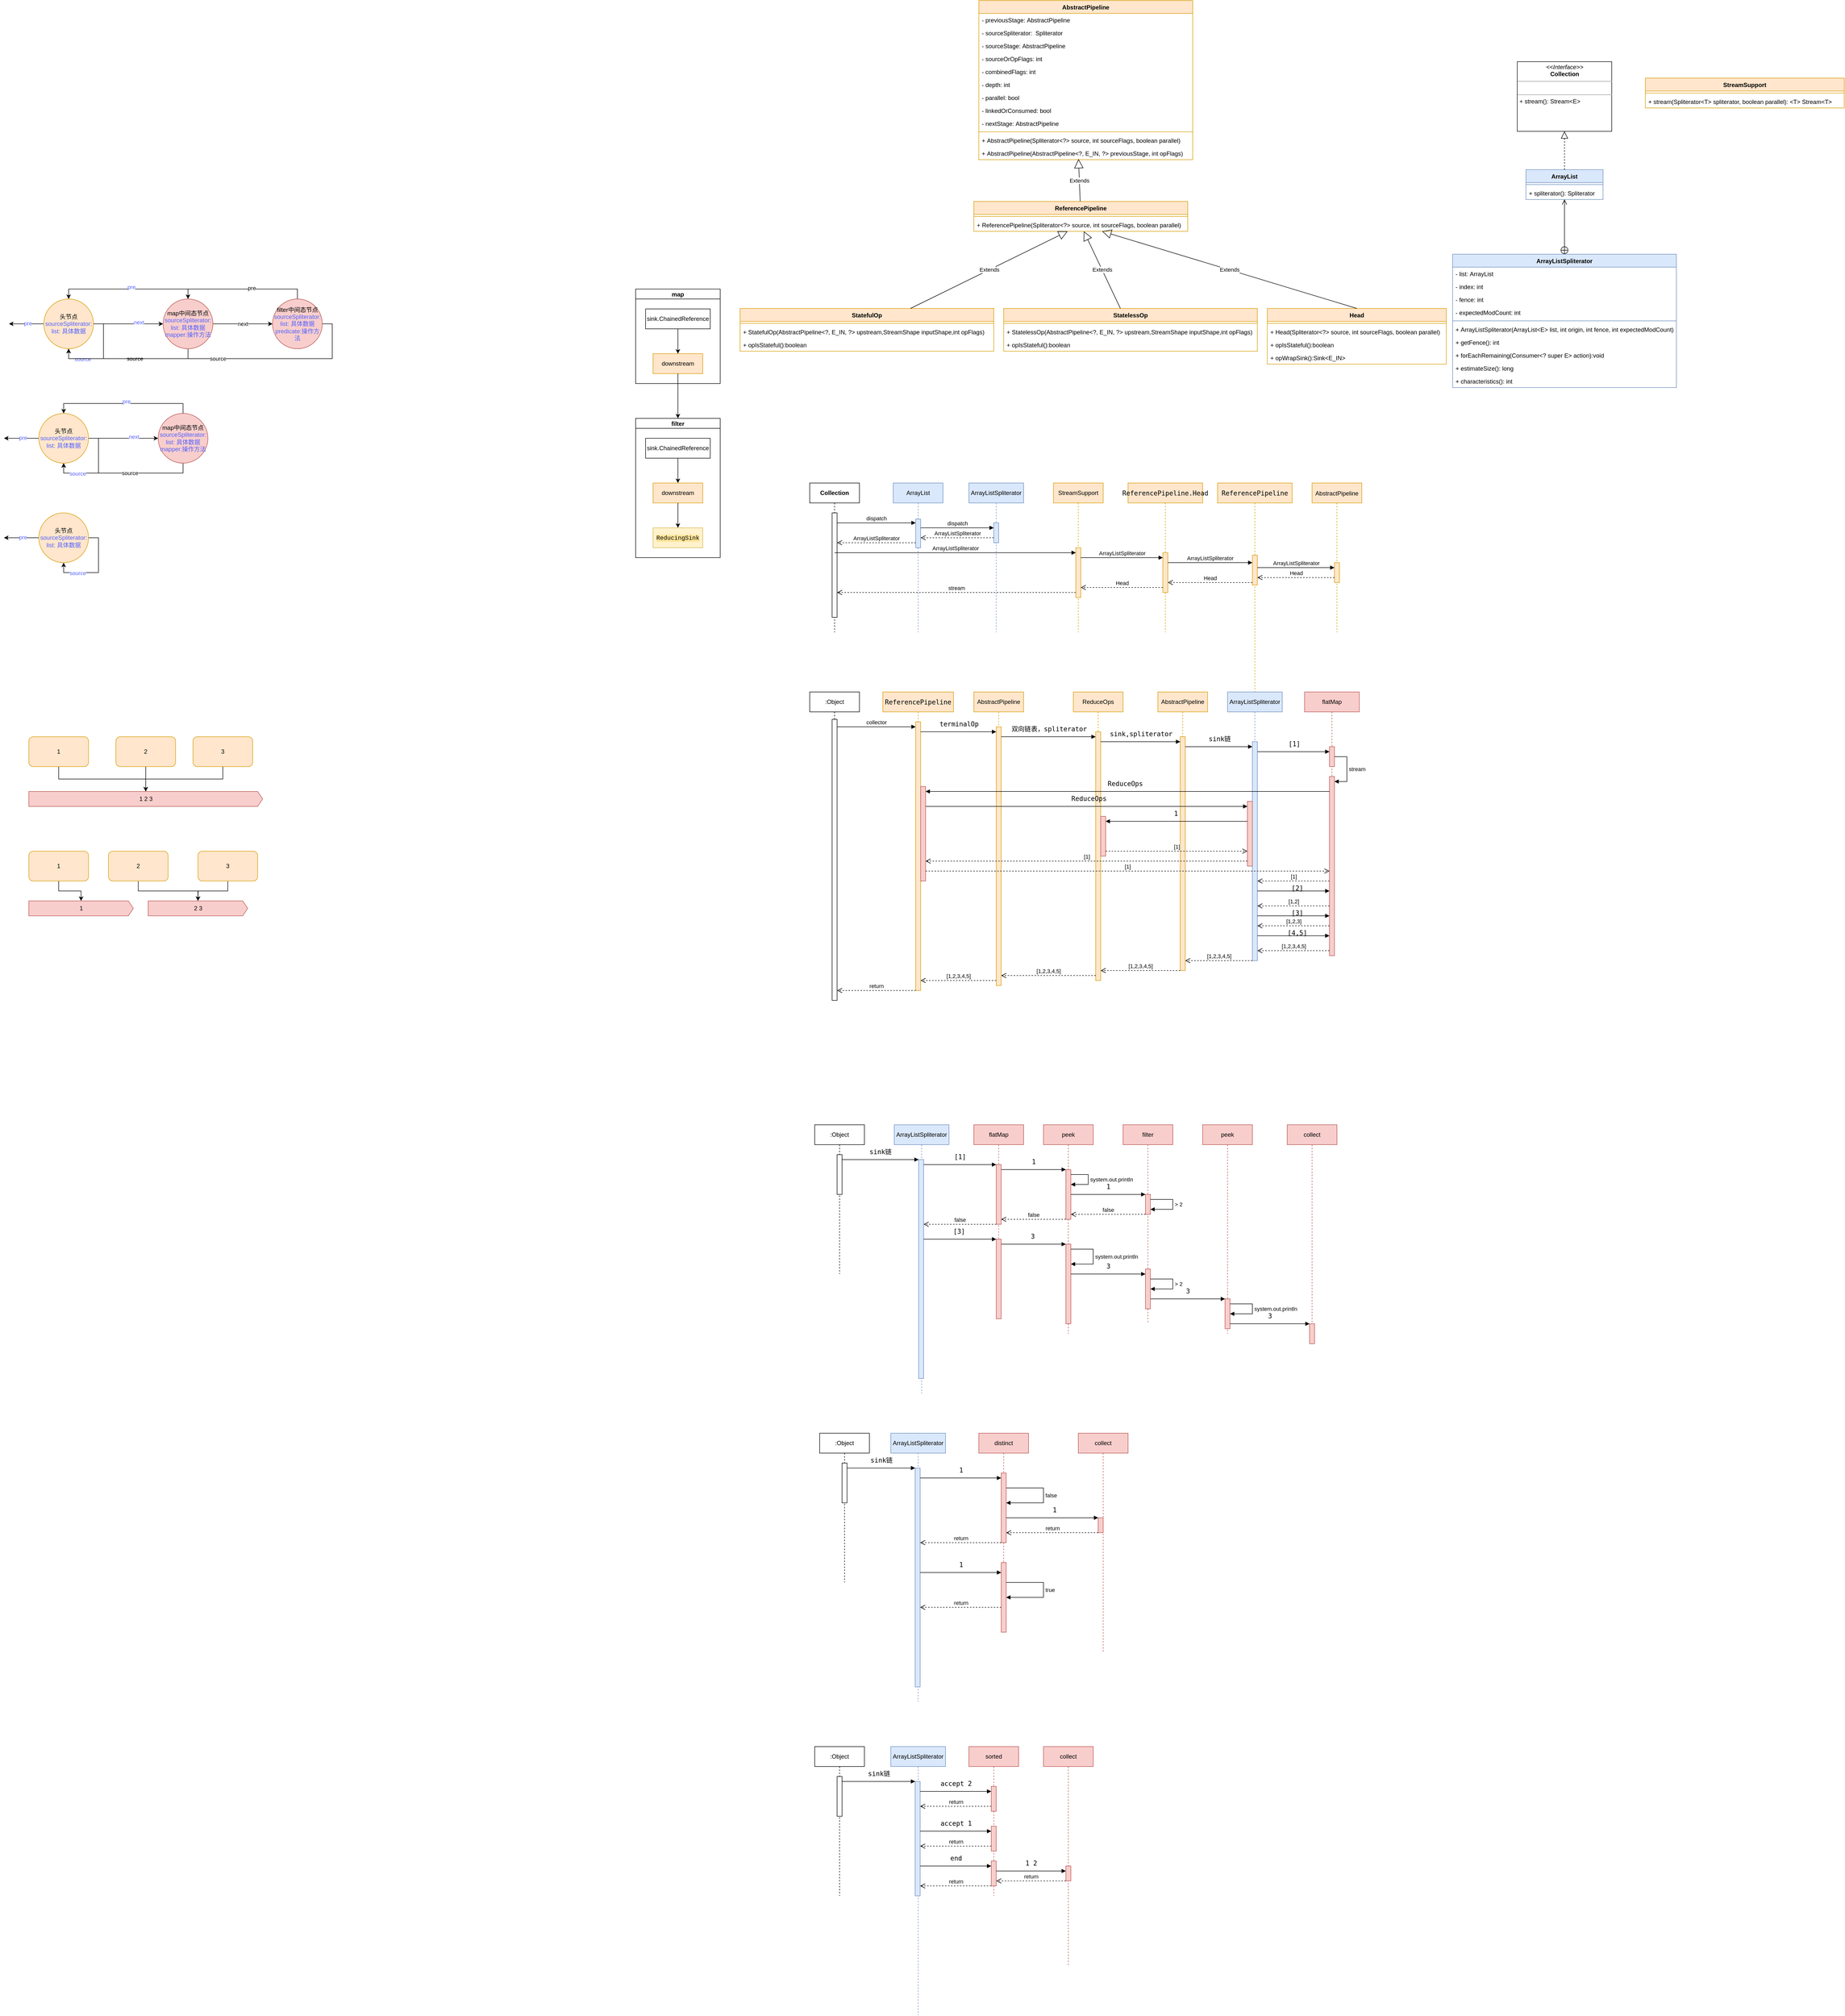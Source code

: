 <mxfile version="20.8.21" type="device"><diagram id="deySizKRn1Zxy8gNY53w" name="第 1 页"><mxGraphModel dx="662" dy="1540" grid="1" gridSize="10" guides="1" tooltips="1" connect="1" arrows="1" fold="1" page="1" pageScale="1" pageWidth="827" pageHeight="1169" math="0" shadow="0"><root><mxCell id="0"/><mxCell id="1" parent="0"/><mxCell id="0VCM3Bd8yVuAf1Lx5X1h-7" value="" style="edgeStyle=orthogonalEdgeStyle;rounded=0;orthogonalLoop=1;jettySize=auto;html=1;fontColor=#5460FF;" parent="1" source="0VCM3Bd8yVuAf1Lx5X1h-1" edge="1"><mxGeometry relative="1" as="geometry"><mxPoint x="290" y="170" as="targetPoint"/></mxGeometry></mxCell><mxCell id="0VCM3Bd8yVuAf1Lx5X1h-8" value="pre" style="edgeLabel;html=1;align=center;verticalAlign=middle;resizable=0;points=[];fontColor=#5460FF;" parent="0VCM3Bd8yVuAf1Lx5X1h-7" vertex="1" connectable="0"><mxGeometry x="-0.086" y="-1" relative="1" as="geometry"><mxPoint as="offset"/></mxGeometry></mxCell><mxCell id="0VCM3Bd8yVuAf1Lx5X1h-1" value="头节点&lt;br&gt;&lt;font color=&quot;#5460ff&quot;&gt;sourceSpliterator:&lt;br&gt;list: 具体数据&lt;/font&gt;" style="ellipse;whiteSpace=wrap;html=1;aspect=fixed;fillColor=#ffe6cc;strokeColor=#d79b00;" parent="1" vertex="1"><mxGeometry x="360" y="120" width="100" height="100" as="geometry"/></mxCell><mxCell id="0VCM3Bd8yVuAf1Lx5X1h-2" style="edgeStyle=orthogonalEdgeStyle;rounded=0;orthogonalLoop=1;jettySize=auto;html=1;entryX=0;entryY=0.5;entryDx=0;entryDy=0;fontColor=#5460FF;exitX=1;exitY=0.5;exitDx=0;exitDy=0;" parent="1" source="0VCM3Bd8yVuAf1Lx5X1h-1" target="0VCM3Bd8yVuAf1Lx5X1h-5" edge="1"><mxGeometry relative="1" as="geometry"><Array as="points"><mxPoint x="520" y="170"/><mxPoint x="520" y="170"/></Array></mxGeometry></mxCell><mxCell id="0VCM3Bd8yVuAf1Lx5X1h-3" value="next" style="edgeLabel;html=1;align=center;verticalAlign=middle;resizable=0;points=[];fontColor=#5460FF;" parent="0VCM3Bd8yVuAf1Lx5X1h-2" vertex="1" connectable="0"><mxGeometry x="0.294" y="3" relative="1" as="geometry"><mxPoint as="offset"/></mxGeometry></mxCell><mxCell id="0VCM3Bd8yVuAf1Lx5X1h-9" style="edgeStyle=orthogonalEdgeStyle;rounded=0;orthogonalLoop=1;jettySize=auto;html=1;entryX=0.5;entryY=0;entryDx=0;entryDy=0;fontColor=#5460FF;" parent="1" source="0VCM3Bd8yVuAf1Lx5X1h-5" target="0VCM3Bd8yVuAf1Lx5X1h-1" edge="1"><mxGeometry relative="1" as="geometry"><Array as="points"><mxPoint x="650" y="100"/><mxPoint x="410" y="100"/></Array></mxGeometry></mxCell><mxCell id="0VCM3Bd8yVuAf1Lx5X1h-10" value="pre" style="edgeLabel;html=1;align=center;verticalAlign=middle;resizable=0;points=[];fontColor=#5460FF;" parent="0VCM3Bd8yVuAf1Lx5X1h-9" vertex="1" connectable="0"><mxGeometry x="-0.043" y="-4" relative="1" as="geometry"><mxPoint as="offset"/></mxGeometry></mxCell><mxCell id="CvL8b5HmyzOdCYp947IX-4" value="next" style="edgeStyle=orthogonalEdgeStyle;rounded=0;orthogonalLoop=1;jettySize=auto;html=1;" parent="1" source="0VCM3Bd8yVuAf1Lx5X1h-5" target="CvL8b5HmyzOdCYp947IX-3" edge="1"><mxGeometry relative="1" as="geometry"/></mxCell><mxCell id="CvL8b5HmyzOdCYp947IX-8" style="edgeStyle=orthogonalEdgeStyle;rounded=0;orthogonalLoop=1;jettySize=auto;html=1;entryX=0.5;entryY=1;entryDx=0;entryDy=0;" parent="1" source="0VCM3Bd8yVuAf1Lx5X1h-5" target="0VCM3Bd8yVuAf1Lx5X1h-1" edge="1"><mxGeometry relative="1" as="geometry"><Array as="points"><mxPoint x="650" y="240"/><mxPoint x="410" y="240"/></Array></mxGeometry></mxCell><mxCell id="CvL8b5HmyzOdCYp947IX-9" value="source" style="edgeLabel;html=1;align=center;verticalAlign=middle;resizable=0;points=[];" parent="CvL8b5HmyzOdCYp947IX-8" vertex="1" connectable="0"><mxGeometry x="-0.093" relative="1" as="geometry"><mxPoint as="offset"/></mxGeometry></mxCell><mxCell id="0VCM3Bd8yVuAf1Lx5X1h-5" value="map中间态节点&lt;br&gt;&lt;font color=&quot;#5460ff&quot;&gt;sourceSpliterator:&lt;br&gt;list: 具体数据&lt;br&gt;mapper:操作方法&lt;br&gt;&lt;/font&gt;" style="ellipse;whiteSpace=wrap;html=1;aspect=fixed;fillColor=#f8cecc;strokeColor=#b85450;" parent="1" vertex="1"><mxGeometry x="600" y="120" width="100" height="100" as="geometry"/></mxCell><mxCell id="0VCM3Bd8yVuAf1Lx5X1h-13" style="edgeStyle=orthogonalEdgeStyle;rounded=0;orthogonalLoop=1;jettySize=auto;html=1;entryX=0.5;entryY=1;entryDx=0;entryDy=0;fontColor=#5460FF;exitX=1;exitY=0.5;exitDx=0;exitDy=0;" parent="1" source="0VCM3Bd8yVuAf1Lx5X1h-1" target="0VCM3Bd8yVuAf1Lx5X1h-1" edge="1"><mxGeometry relative="1" as="geometry"/></mxCell><mxCell id="0VCM3Bd8yVuAf1Lx5X1h-14" value="source" style="edgeLabel;html=1;align=center;verticalAlign=middle;resizable=0;points=[];fontColor=#5460FF;" parent="0VCM3Bd8yVuAf1Lx5X1h-13" vertex="1" connectable="0"><mxGeometry x="0.467" y="1" relative="1" as="geometry"><mxPoint as="offset"/></mxGeometry></mxCell><mxCell id="CvL8b5HmyzOdCYp947IX-5" style="edgeStyle=orthogonalEdgeStyle;rounded=0;orthogonalLoop=1;jettySize=auto;html=1;entryX=0.5;entryY=0;entryDx=0;entryDy=0;" parent="1" source="CvL8b5HmyzOdCYp947IX-3" target="0VCM3Bd8yVuAf1Lx5X1h-5" edge="1"><mxGeometry relative="1" as="geometry"><Array as="points"><mxPoint x="870" y="100"/><mxPoint x="650" y="100"/></Array></mxGeometry></mxCell><mxCell id="CvL8b5HmyzOdCYp947IX-6" value="pre" style="edgeLabel;html=1;align=center;verticalAlign=middle;resizable=0;points=[];" parent="CvL8b5HmyzOdCYp947IX-5" vertex="1" connectable="0"><mxGeometry x="-0.139" y="-2" relative="1" as="geometry"><mxPoint as="offset"/></mxGeometry></mxCell><mxCell id="CvL8b5HmyzOdCYp947IX-3" value="filter中间态节点&lt;br&gt;&lt;font color=&quot;#5460ff&quot;&gt;sourceSpliterator:&lt;br&gt;list: 具体数据&lt;br&gt;predicate:操作方法&lt;br&gt;&lt;/font&gt;" style="ellipse;whiteSpace=wrap;html=1;aspect=fixed;fillColor=#f8cecc;strokeColor=#b85450;" parent="1" vertex="1"><mxGeometry x="820" y="120" width="100" height="100" as="geometry"/></mxCell><mxCell id="CvL8b5HmyzOdCYp947IX-7" value="source" style="edgeStyle=orthogonalEdgeStyle;rounded=0;orthogonalLoop=1;jettySize=auto;html=1;entryX=0.5;entryY=1;entryDx=0;entryDy=0;exitX=1;exitY=0.5;exitDx=0;exitDy=0;" parent="1" source="CvL8b5HmyzOdCYp947IX-3" target="0VCM3Bd8yVuAf1Lx5X1h-1" edge="1"><mxGeometry relative="1" as="geometry"><Array as="points"><mxPoint x="940" y="170"/><mxPoint x="940" y="240"/><mxPoint x="410" y="240"/></Array></mxGeometry></mxCell><mxCell id="CvL8b5HmyzOdCYp947IX-10" value="" style="edgeStyle=orthogonalEdgeStyle;rounded=0;orthogonalLoop=1;jettySize=auto;html=1;fontColor=#5460FF;" parent="1" source="CvL8b5HmyzOdCYp947IX-12" edge="1"><mxGeometry relative="1" as="geometry"><mxPoint x="280" y="400" as="targetPoint"/></mxGeometry></mxCell><mxCell id="CvL8b5HmyzOdCYp947IX-11" value="pre" style="edgeLabel;html=1;align=center;verticalAlign=middle;resizable=0;points=[];fontColor=#5460FF;" parent="CvL8b5HmyzOdCYp947IX-10" vertex="1" connectable="0"><mxGeometry x="-0.086" y="-1" relative="1" as="geometry"><mxPoint as="offset"/></mxGeometry></mxCell><mxCell id="CvL8b5HmyzOdCYp947IX-12" value="头节点&lt;br&gt;&lt;font color=&quot;#5460ff&quot;&gt;sourceSpliterator:&lt;br&gt;list: 具体数据&lt;/font&gt;" style="ellipse;whiteSpace=wrap;html=1;aspect=fixed;fillColor=#ffe6cc;strokeColor=#d79b00;" parent="1" vertex="1"><mxGeometry x="350" y="350" width="100" height="100" as="geometry"/></mxCell><mxCell id="CvL8b5HmyzOdCYp947IX-13" style="edgeStyle=orthogonalEdgeStyle;rounded=0;orthogonalLoop=1;jettySize=auto;html=1;entryX=0;entryY=0.5;entryDx=0;entryDy=0;fontColor=#5460FF;exitX=1;exitY=0.5;exitDx=0;exitDy=0;" parent="1" source="CvL8b5HmyzOdCYp947IX-12" target="CvL8b5HmyzOdCYp947IX-19" edge="1"><mxGeometry relative="1" as="geometry"><Array as="points"><mxPoint x="510" y="400"/><mxPoint x="510" y="400"/></Array></mxGeometry></mxCell><mxCell id="CvL8b5HmyzOdCYp947IX-14" value="next" style="edgeLabel;html=1;align=center;verticalAlign=middle;resizable=0;points=[];fontColor=#5460FF;" parent="CvL8b5HmyzOdCYp947IX-13" vertex="1" connectable="0"><mxGeometry x="0.294" y="3" relative="1" as="geometry"><mxPoint as="offset"/></mxGeometry></mxCell><mxCell id="CvL8b5HmyzOdCYp947IX-15" style="edgeStyle=orthogonalEdgeStyle;rounded=0;orthogonalLoop=1;jettySize=auto;html=1;entryX=0.5;entryY=0;entryDx=0;entryDy=0;fontColor=#5460FF;" parent="1" source="CvL8b5HmyzOdCYp947IX-19" target="CvL8b5HmyzOdCYp947IX-12" edge="1"><mxGeometry relative="1" as="geometry"><Array as="points"><mxPoint x="640" y="330"/><mxPoint x="400" y="330"/></Array></mxGeometry></mxCell><mxCell id="CvL8b5HmyzOdCYp947IX-16" value="pre" style="edgeLabel;html=1;align=center;verticalAlign=middle;resizable=0;points=[];fontColor=#5460FF;" parent="CvL8b5HmyzOdCYp947IX-15" vertex="1" connectable="0"><mxGeometry x="-0.043" y="-4" relative="1" as="geometry"><mxPoint as="offset"/></mxGeometry></mxCell><mxCell id="CvL8b5HmyzOdCYp947IX-17" style="edgeStyle=orthogonalEdgeStyle;rounded=0;orthogonalLoop=1;jettySize=auto;html=1;entryX=0.5;entryY=1;entryDx=0;entryDy=0;" parent="1" source="CvL8b5HmyzOdCYp947IX-19" target="CvL8b5HmyzOdCYp947IX-12" edge="1"><mxGeometry relative="1" as="geometry"><Array as="points"><mxPoint x="640" y="470"/><mxPoint x="400" y="470"/></Array></mxGeometry></mxCell><mxCell id="CvL8b5HmyzOdCYp947IX-18" value="source" style="edgeLabel;html=1;align=center;verticalAlign=middle;resizable=0;points=[];" parent="CvL8b5HmyzOdCYp947IX-17" vertex="1" connectable="0"><mxGeometry x="-0.093" relative="1" as="geometry"><mxPoint as="offset"/></mxGeometry></mxCell><mxCell id="CvL8b5HmyzOdCYp947IX-19" value="map中间态节点&lt;br&gt;&lt;font color=&quot;#5460ff&quot;&gt;sourceSpliterator:&lt;br&gt;list: 具体数据&lt;br&gt;mapper:操作方法&lt;br&gt;&lt;/font&gt;" style="ellipse;whiteSpace=wrap;html=1;aspect=fixed;fillColor=#f8cecc;strokeColor=#b85450;" parent="1" vertex="1"><mxGeometry x="590" y="350" width="100" height="100" as="geometry"/></mxCell><mxCell id="CvL8b5HmyzOdCYp947IX-20" style="edgeStyle=orthogonalEdgeStyle;rounded=0;orthogonalLoop=1;jettySize=auto;html=1;entryX=0.5;entryY=1;entryDx=0;entryDy=0;fontColor=#5460FF;exitX=1;exitY=0.5;exitDx=0;exitDy=0;" parent="1" source="CvL8b5HmyzOdCYp947IX-12" target="CvL8b5HmyzOdCYp947IX-12" edge="1"><mxGeometry relative="1" as="geometry"/></mxCell><mxCell id="CvL8b5HmyzOdCYp947IX-21" value="source" style="edgeLabel;html=1;align=center;verticalAlign=middle;resizable=0;points=[];fontColor=#5460FF;" parent="CvL8b5HmyzOdCYp947IX-20" vertex="1" connectable="0"><mxGeometry x="0.467" y="1" relative="1" as="geometry"><mxPoint as="offset"/></mxGeometry></mxCell><mxCell id="CvL8b5HmyzOdCYp947IX-34" value="" style="edgeStyle=orthogonalEdgeStyle;rounded=0;orthogonalLoop=1;jettySize=auto;html=1;fontColor=#5460FF;" parent="1" source="CvL8b5HmyzOdCYp947IX-36" edge="1"><mxGeometry relative="1" as="geometry"><mxPoint x="280" y="600" as="targetPoint"/></mxGeometry></mxCell><mxCell id="CvL8b5HmyzOdCYp947IX-35" value="pre" style="edgeLabel;html=1;align=center;verticalAlign=middle;resizable=0;points=[];fontColor=#5460FF;" parent="CvL8b5HmyzOdCYp947IX-34" vertex="1" connectable="0"><mxGeometry x="-0.086" y="-1" relative="1" as="geometry"><mxPoint as="offset"/></mxGeometry></mxCell><mxCell id="CvL8b5HmyzOdCYp947IX-36" value="头节点&lt;br&gt;&lt;font color=&quot;#5460ff&quot;&gt;sourceSpliterator:&lt;br&gt;list: 具体数据&lt;/font&gt;" style="ellipse;whiteSpace=wrap;html=1;aspect=fixed;fillColor=#ffe6cc;strokeColor=#d79b00;" parent="1" vertex="1"><mxGeometry x="350" y="550" width="100" height="100" as="geometry"/></mxCell><mxCell id="CvL8b5HmyzOdCYp947IX-37" style="edgeStyle=orthogonalEdgeStyle;rounded=0;orthogonalLoop=1;jettySize=auto;html=1;entryX=0.5;entryY=1;entryDx=0;entryDy=0;fontColor=#5460FF;exitX=1;exitY=0.5;exitDx=0;exitDy=0;" parent="1" source="CvL8b5HmyzOdCYp947IX-36" target="CvL8b5HmyzOdCYp947IX-36" edge="1"><mxGeometry relative="1" as="geometry"/></mxCell><mxCell id="CvL8b5HmyzOdCYp947IX-38" value="source" style="edgeLabel;html=1;align=center;verticalAlign=middle;resizable=0;points=[];fontColor=#5460FF;" parent="CvL8b5HmyzOdCYp947IX-37" vertex="1" connectable="0"><mxGeometry x="0.467" y="1" relative="1" as="geometry"><mxPoint as="offset"/></mxGeometry></mxCell><mxCell id="CvL8b5HmyzOdCYp947IX-48" value="filter" style="swimlane;startSize=20;horizontal=1;childLayout=treeLayout;horizontalTree=0;resizable=0;containerType=tree;fontSize=12;" parent="1" vertex="1"><mxGeometry x="1550" y="360" width="170" height="280" as="geometry"/></mxCell><mxCell id="CvL8b5HmyzOdCYp947IX-49" value="sink.ChainedReference" style="whiteSpace=wrap;html=1;" parent="CvL8b5HmyzOdCYp947IX-48" vertex="1"><mxGeometry x="20" y="40" width="130" height="40" as="geometry"/></mxCell><mxCell id="CvL8b5HmyzOdCYp947IX-50" value="downstream" style="whiteSpace=wrap;html=1;fillColor=#ffe6cc;strokeColor=#d79b00;" parent="CvL8b5HmyzOdCYp947IX-48" vertex="1"><mxGeometry x="35" y="130" width="100" height="40" as="geometry"/></mxCell><mxCell id="CvL8b5HmyzOdCYp947IX-51" value="" style="edgeStyle=elbowEdgeStyle;elbow=vertical;html=1;rounded=1;curved=0;sourcePerimeterSpacing=0;targetPerimeterSpacing=0;startSize=6;endSize=6;" parent="CvL8b5HmyzOdCYp947IX-48" source="CvL8b5HmyzOdCYp947IX-49" target="CvL8b5HmyzOdCYp947IX-50" edge="1"><mxGeometry relative="1" as="geometry"/></mxCell><mxCell id="CvL8b5HmyzOdCYp947IX-55" value="" style="edgeStyle=elbowEdgeStyle;elbow=vertical;html=1;rounded=1;curved=0;sourcePerimeterSpacing=0;targetPerimeterSpacing=0;startSize=6;endSize=6;" parent="CvL8b5HmyzOdCYp947IX-48" source="CvL8b5HmyzOdCYp947IX-50" target="CvL8b5HmyzOdCYp947IX-56" edge="1"><mxGeometry relative="1" as="geometry"><mxPoint x="1585" y="190" as="sourcePoint"/></mxGeometry></mxCell><mxCell id="CvL8b5HmyzOdCYp947IX-56" value="&lt;div style=&quot;font-family: Menlo, Monaco, &amp;quot;Courier New&amp;quot;, monospace; line-height: 18px;&quot;&gt;&lt;span style=&quot;background-color: rgb(255, 229, 153);&quot;&gt;ReducingSink&lt;/span&gt;&lt;/div&gt;" style="whiteSpace=wrap;html=1;fillColor=#fff2cc;strokeColor=#d6b656;" parent="CvL8b5HmyzOdCYp947IX-48" vertex="1"><mxGeometry x="35" y="220" width="100" height="40" as="geometry"/></mxCell><mxCell id="CvL8b5HmyzOdCYp947IX-57" value="map" style="swimlane;startSize=20;horizontal=1;childLayout=treeLayout;horizontalTree=0;resizable=0;containerType=tree;fontSize=12;" parent="1" vertex="1"><mxGeometry x="1550" y="100" width="170" height="190" as="geometry"/></mxCell><mxCell id="CvL8b5HmyzOdCYp947IX-58" value="sink.ChainedReference" style="whiteSpace=wrap;html=1;" parent="CvL8b5HmyzOdCYp947IX-57" vertex="1"><mxGeometry x="20" y="40" width="130" height="40" as="geometry"/></mxCell><mxCell id="CvL8b5HmyzOdCYp947IX-59" value="downstream" style="whiteSpace=wrap;html=1;fillColor=#ffe6cc;strokeColor=#d79b00;" parent="CvL8b5HmyzOdCYp947IX-57" vertex="1"><mxGeometry x="35" y="130" width="100" height="40" as="geometry"/></mxCell><mxCell id="CvL8b5HmyzOdCYp947IX-60" value="" style="edgeStyle=elbowEdgeStyle;elbow=vertical;html=1;rounded=1;curved=0;sourcePerimeterSpacing=0;targetPerimeterSpacing=0;startSize=6;endSize=6;" parent="CvL8b5HmyzOdCYp947IX-57" source="CvL8b5HmyzOdCYp947IX-58" target="CvL8b5HmyzOdCYp947IX-59" edge="1"><mxGeometry relative="1" as="geometry"/></mxCell><mxCell id="CvL8b5HmyzOdCYp947IX-63" style="edgeStyle=orthogonalEdgeStyle;rounded=0;orthogonalLoop=1;jettySize=auto;html=1;entryX=0.5;entryY=0;entryDx=0;entryDy=0;fontColor=#000000;" parent="1" source="CvL8b5HmyzOdCYp947IX-59" target="CvL8b5HmyzOdCYp947IX-48" edge="1"><mxGeometry relative="1" as="geometry"/></mxCell><mxCell id="U7d1fuIFao-1CX-C1QYJ-1" value="StreamSupport" style="swimlane;fontStyle=1;align=center;verticalAlign=top;childLayout=stackLayout;horizontal=1;startSize=26;horizontalStack=0;resizeParent=1;resizeParentMax=0;resizeLast=0;collapsible=1;marginBottom=0;fillColor=#ffe6cc;strokeColor=#d79b00;" parent="1" vertex="1"><mxGeometry x="3580" y="-324" width="400" height="60" as="geometry"/></mxCell><mxCell id="U7d1fuIFao-1CX-C1QYJ-3" value="" style="line;strokeWidth=1;fillColor=none;align=left;verticalAlign=middle;spacingTop=-1;spacingLeft=3;spacingRight=3;rotatable=0;labelPosition=right;points=[];portConstraint=eastwest;strokeColor=inherit;" parent="U7d1fuIFao-1CX-C1QYJ-1" vertex="1"><mxGeometry y="26" width="400" height="8" as="geometry"/></mxCell><mxCell id="U7d1fuIFao-1CX-C1QYJ-4" value="+ stream(Spliterator&lt;T&gt; spliterator, boolean parallel): &lt;T&gt; Stream&lt;T&gt;" style="text;strokeColor=none;fillColor=none;align=left;verticalAlign=top;spacingLeft=4;spacingRight=4;overflow=hidden;rotatable=0;points=[[0,0.5],[1,0.5]];portConstraint=eastwest;" parent="U7d1fuIFao-1CX-C1QYJ-1" vertex="1"><mxGeometry y="34" width="400" height="26" as="geometry"/></mxCell><mxCell id="U7d1fuIFao-1CX-C1QYJ-5" value="&lt;p style=&quot;margin:0px;margin-top:4px;text-align:center;&quot;&gt;&lt;i&gt;&amp;lt;&amp;lt;Interface&amp;gt;&amp;gt;&lt;/i&gt;&lt;br&gt;&lt;b&gt;Collection&lt;/b&gt;&lt;/p&gt;&lt;hr size=&quot;1&quot;&gt;&lt;p style=&quot;margin:0px;margin-left:4px;&quot;&gt;&lt;br&gt;&lt;/p&gt;&lt;hr size=&quot;1&quot;&gt;&lt;p style=&quot;margin:0px;margin-left:4px;&quot;&gt;+&amp;nbsp;stream&lt;span style=&quot;background-color: initial;&quot;&gt;():&amp;nbsp;&lt;/span&gt;Stream&amp;lt;E&amp;gt;&lt;/p&gt;" style="verticalAlign=top;align=left;overflow=fill;fontSize=12;fontFamily=Helvetica;html=1;" parent="1" vertex="1"><mxGeometry x="3322.5" y="-357" width="190" height="140" as="geometry"/></mxCell><mxCell id="U7d1fuIFao-1CX-C1QYJ-6" value="&lt;b style=&quot;border-color: var(--border-color);&quot;&gt;Collection&lt;/b&gt;" style="shape=umlLifeline;perimeter=lifelinePerimeter;whiteSpace=wrap;html=1;container=0;dropTarget=0;collapsible=0;recursiveResize=0;outlineConnect=0;portConstraint=eastwest;newEdgeStyle={&quot;edgeStyle&quot;:&quot;elbowEdgeStyle&quot;,&quot;elbow&quot;:&quot;vertical&quot;,&quot;curved&quot;:0,&quot;rounded&quot;:0};" parent="1" vertex="1"><mxGeometry x="1900" y="490" width="100" height="300" as="geometry"/></mxCell><mxCell id="U7d1fuIFao-1CX-C1QYJ-8" value="" style="html=1;points=[];perimeter=orthogonalPerimeter;outlineConnect=0;targetShapes=umlLifeline;portConstraint=eastwest;newEdgeStyle={&quot;edgeStyle&quot;:&quot;elbowEdgeStyle&quot;,&quot;elbow&quot;:&quot;vertical&quot;,&quot;curved&quot;:0,&quot;rounded&quot;:0};" parent="U7d1fuIFao-1CX-C1QYJ-6" vertex="1"><mxGeometry x="45" y="60" width="10" height="210" as="geometry"/></mxCell><mxCell id="U7d1fuIFao-1CX-C1QYJ-12" value="StreamSupport" style="shape=umlLifeline;perimeter=lifelinePerimeter;whiteSpace=wrap;html=1;container=0;dropTarget=0;collapsible=0;recursiveResize=0;outlineConnect=0;portConstraint=eastwest;newEdgeStyle={&quot;edgeStyle&quot;:&quot;elbowEdgeStyle&quot;,&quot;elbow&quot;:&quot;vertical&quot;,&quot;curved&quot;:0,&quot;rounded&quot;:0};fillColor=#ffe6cc;strokeColor=#d79b00;" parent="1" vertex="1"><mxGeometry x="2390" y="490" width="100" height="300" as="geometry"/></mxCell><mxCell id="U7d1fuIFao-1CX-C1QYJ-9" value="" style="html=1;points=[];perimeter=orthogonalPerimeter;outlineConnect=0;targetShapes=umlLifeline;portConstraint=eastwest;newEdgeStyle={&quot;edgeStyle&quot;:&quot;elbowEdgeStyle&quot;,&quot;elbow&quot;:&quot;vertical&quot;,&quot;curved&quot;:0,&quot;rounded&quot;:0};fillColor=#ffe6cc;strokeColor=#d79b00;" parent="U7d1fuIFao-1CX-C1QYJ-12" vertex="1"><mxGeometry x="45" y="130" width="10" height="100" as="geometry"/></mxCell><mxCell id="U7d1fuIFao-1CX-C1QYJ-13" value="&lt;div style=&quot;font-family: &amp;quot;JetBrains Mono&amp;quot;, monospace; font-size: 9.8pt;&quot;&gt;&lt;pre style=&quot;&quot;&gt;ReferencePipeline.Head&lt;/pre&gt;&lt;/div&gt;" style="shape=umlLifeline;perimeter=lifelinePerimeter;whiteSpace=wrap;html=1;container=0;dropTarget=0;collapsible=0;recursiveResize=0;outlineConnect=0;portConstraint=eastwest;newEdgeStyle={&quot;edgeStyle&quot;:&quot;elbowEdgeStyle&quot;,&quot;elbow&quot;:&quot;vertical&quot;,&quot;curved&quot;:0,&quot;rounded&quot;:0};fillColor=#ffe6cc;strokeColor=#d79b00;" parent="1" vertex="1"><mxGeometry x="2540" y="490" width="150" height="300" as="geometry"/></mxCell><mxCell id="U7d1fuIFao-1CX-C1QYJ-60" value="" style="html=1;points=[];perimeter=orthogonalPerimeter;outlineConnect=0;targetShapes=umlLifeline;portConstraint=eastwest;newEdgeStyle={&quot;edgeStyle&quot;:&quot;elbowEdgeStyle&quot;,&quot;elbow&quot;:&quot;vertical&quot;,&quot;curved&quot;:0,&quot;rounded&quot;:0};labelBackgroundColor=#FFFFFF;fillColor=#ffe6cc;strokeColor=#d79b00;" parent="U7d1fuIFao-1CX-C1QYJ-13" vertex="1"><mxGeometry x="70" y="140" width="10" height="80" as="geometry"/></mxCell><mxCell id="U7d1fuIFao-1CX-C1QYJ-14" value="Head" style="swimlane;fontStyle=1;align=center;verticalAlign=top;childLayout=stackLayout;horizontal=1;startSize=26;horizontalStack=0;resizeParent=1;resizeParentMax=0;resizeLast=0;collapsible=1;marginBottom=0;fillColor=#ffe6cc;strokeColor=#d79b00;" parent="1" vertex="1"><mxGeometry x="2820" y="139" width="360" height="112" as="geometry"/></mxCell><mxCell id="U7d1fuIFao-1CX-C1QYJ-16" value="" style="line;strokeWidth=1;fillColor=none;align=left;verticalAlign=middle;spacingTop=-1;spacingLeft=3;spacingRight=3;rotatable=0;labelPosition=right;points=[];portConstraint=eastwest;strokeColor=inherit;" parent="U7d1fuIFao-1CX-C1QYJ-14" vertex="1"><mxGeometry y="26" width="360" height="8" as="geometry"/></mxCell><mxCell id="U7d1fuIFao-1CX-C1QYJ-17" value="+ Head(Spliterator&lt;?&gt; source, int sourceFlags, boolean parallel)" style="text;strokeColor=none;fillColor=none;align=left;verticalAlign=top;spacingLeft=4;spacingRight=4;overflow=hidden;rotatable=0;points=[[0,0.5],[1,0.5]];portConstraint=eastwest;" parent="U7d1fuIFao-1CX-C1QYJ-14" vertex="1"><mxGeometry y="34" width="360" height="26" as="geometry"/></mxCell><mxCell id="U7d1fuIFao-1CX-C1QYJ-18" value="+ opIsStateful():boolean" style="text;strokeColor=none;fillColor=none;align=left;verticalAlign=top;spacingLeft=4;spacingRight=4;overflow=hidden;rotatable=0;points=[[0,0.5],[1,0.5]];portConstraint=eastwest;" parent="U7d1fuIFao-1CX-C1QYJ-14" vertex="1"><mxGeometry y="60" width="360" height="26" as="geometry"/></mxCell><mxCell id="U7d1fuIFao-1CX-C1QYJ-19" value="+ opWrapSink():Sink&lt;E_IN&gt;" style="text;strokeColor=none;fillColor=none;align=left;verticalAlign=top;spacingLeft=4;spacingRight=4;overflow=hidden;rotatable=0;points=[[0,0.5],[1,0.5]];portConstraint=eastwest;" parent="U7d1fuIFao-1CX-C1QYJ-14" vertex="1"><mxGeometry y="86" width="360" height="26" as="geometry"/></mxCell><mxCell id="U7d1fuIFao-1CX-C1QYJ-20" value="ReferencePipeline" style="swimlane;fontStyle=1;align=center;verticalAlign=top;childLayout=stackLayout;horizontal=1;startSize=26;horizontalStack=0;resizeParent=1;resizeParentMax=0;resizeLast=0;collapsible=1;marginBottom=0;fillColor=#ffe6cc;strokeColor=#d79b00;" parent="1" vertex="1"><mxGeometry x="2230" y="-76" width="430" height="60" as="geometry"/></mxCell><mxCell id="U7d1fuIFao-1CX-C1QYJ-22" value="" style="line;strokeWidth=1;fillColor=none;align=left;verticalAlign=middle;spacingTop=-1;spacingLeft=3;spacingRight=3;rotatable=0;labelPosition=right;points=[];portConstraint=eastwest;strokeColor=inherit;" parent="U7d1fuIFao-1CX-C1QYJ-20" vertex="1"><mxGeometry y="26" width="430" height="8" as="geometry"/></mxCell><mxCell id="U7d1fuIFao-1CX-C1QYJ-23" value="+ ReferencePipeline(Spliterator&lt;?&gt; source, int sourceFlags, boolean parallel) " style="text;strokeColor=none;fillColor=none;align=left;verticalAlign=top;spacingLeft=4;spacingRight=4;overflow=hidden;rotatable=0;points=[[0,0.5],[1,0.5]];portConstraint=eastwest;" parent="U7d1fuIFao-1CX-C1QYJ-20" vertex="1"><mxGeometry y="34" width="430" height="26" as="geometry"/></mxCell><mxCell id="U7d1fuIFao-1CX-C1QYJ-26" value="AbstractPipeline" style="swimlane;fontStyle=1;align=center;verticalAlign=top;childLayout=stackLayout;horizontal=1;startSize=26;horizontalStack=0;resizeParent=1;resizeParentMax=0;resizeLast=0;collapsible=1;marginBottom=0;fillColor=#ffe6cc;strokeColor=#d79b00;" parent="1" vertex="1"><mxGeometry x="2240" y="-480" width="430" height="320" as="geometry"/></mxCell><mxCell id="U7d1fuIFao-1CX-C1QYJ-27" value="- previousStage: AbstractPipeline" style="text;strokeColor=none;fillColor=none;align=left;verticalAlign=top;spacingLeft=4;spacingRight=4;overflow=hidden;rotatable=0;points=[[0,0.5],[1,0.5]];portConstraint=eastwest;" parent="U7d1fuIFao-1CX-C1QYJ-26" vertex="1"><mxGeometry y="26" width="430" height="26" as="geometry"/></mxCell><mxCell id="U7d1fuIFao-1CX-C1QYJ-38" value="- sourceSpliterator:  Spliterator" style="text;strokeColor=none;fillColor=none;align=left;verticalAlign=top;spacingLeft=4;spacingRight=4;overflow=hidden;rotatable=0;points=[[0,0.5],[1,0.5]];portConstraint=eastwest;" parent="U7d1fuIFao-1CX-C1QYJ-26" vertex="1"><mxGeometry y="52" width="430" height="26" as="geometry"/></mxCell><mxCell id="U7d1fuIFao-1CX-C1QYJ-37" value="- sourceStage: AbstractPipeline" style="text;strokeColor=none;fillColor=none;align=left;verticalAlign=top;spacingLeft=4;spacingRight=4;overflow=hidden;rotatable=0;points=[[0,0.5],[1,0.5]];portConstraint=eastwest;" parent="U7d1fuIFao-1CX-C1QYJ-26" vertex="1"><mxGeometry y="78" width="430" height="26" as="geometry"/></mxCell><mxCell id="U7d1fuIFao-1CX-C1QYJ-36" value="- sourceOrOpFlags: int" style="text;strokeColor=none;fillColor=none;align=left;verticalAlign=top;spacingLeft=4;spacingRight=4;overflow=hidden;rotatable=0;points=[[0,0.5],[1,0.5]];portConstraint=eastwest;" parent="U7d1fuIFao-1CX-C1QYJ-26" vertex="1"><mxGeometry y="104" width="430" height="26" as="geometry"/></mxCell><mxCell id="U7d1fuIFao-1CX-C1QYJ-35" value="- combinedFlags: int" style="text;strokeColor=none;fillColor=none;align=left;verticalAlign=top;spacingLeft=4;spacingRight=4;overflow=hidden;rotatable=0;points=[[0,0.5],[1,0.5]];portConstraint=eastwest;" parent="U7d1fuIFao-1CX-C1QYJ-26" vertex="1"><mxGeometry y="130" width="430" height="26" as="geometry"/></mxCell><mxCell id="U7d1fuIFao-1CX-C1QYJ-34" value="- depth: int" style="text;strokeColor=none;fillColor=none;align=left;verticalAlign=top;spacingLeft=4;spacingRight=4;overflow=hidden;rotatable=0;points=[[0,0.5],[1,0.5]];portConstraint=eastwest;" parent="U7d1fuIFao-1CX-C1QYJ-26" vertex="1"><mxGeometry y="156" width="430" height="26" as="geometry"/></mxCell><mxCell id="U7d1fuIFao-1CX-C1QYJ-33" value="- parallel: bool" style="text;strokeColor=none;fillColor=none;align=left;verticalAlign=top;spacingLeft=4;spacingRight=4;overflow=hidden;rotatable=0;points=[[0,0.5],[1,0.5]];portConstraint=eastwest;" parent="U7d1fuIFao-1CX-C1QYJ-26" vertex="1"><mxGeometry y="182" width="430" height="26" as="geometry"/></mxCell><mxCell id="U7d1fuIFao-1CX-C1QYJ-40" value="- linkedOrConsumed: bool" style="text;strokeColor=none;fillColor=none;align=left;verticalAlign=top;spacingLeft=4;spacingRight=4;overflow=hidden;rotatable=0;points=[[0,0.5],[1,0.5]];portConstraint=eastwest;" parent="U7d1fuIFao-1CX-C1QYJ-26" vertex="1"><mxGeometry y="208" width="430" height="26" as="geometry"/></mxCell><mxCell id="U7d1fuIFao-1CX-C1QYJ-39" value="- nextStage: AbstractPipeline" style="text;strokeColor=none;fillColor=none;align=left;verticalAlign=top;spacingLeft=4;spacingRight=4;overflow=hidden;rotatable=0;points=[[0,0.5],[1,0.5]];portConstraint=eastwest;" parent="U7d1fuIFao-1CX-C1QYJ-26" vertex="1"><mxGeometry y="234" width="430" height="26" as="geometry"/></mxCell><mxCell id="U7d1fuIFao-1CX-C1QYJ-28" value="" style="line;strokeWidth=1;fillColor=none;align=left;verticalAlign=middle;spacingTop=-1;spacingLeft=3;spacingRight=3;rotatable=0;labelPosition=right;points=[];portConstraint=eastwest;strokeColor=inherit;" parent="U7d1fuIFao-1CX-C1QYJ-26" vertex="1"><mxGeometry y="260" width="430" height="8" as="geometry"/></mxCell><mxCell id="U7d1fuIFao-1CX-C1QYJ-29" value="+ AbstractPipeline(Spliterator&lt;?&gt; source, int sourceFlags, boolean parallel)" style="text;strokeColor=none;fillColor=none;align=left;verticalAlign=top;spacingLeft=4;spacingRight=4;overflow=hidden;rotatable=0;points=[[0,0.5],[1,0.5]];portConstraint=eastwest;" parent="U7d1fuIFao-1CX-C1QYJ-26" vertex="1"><mxGeometry y="268" width="430" height="26" as="geometry"/></mxCell><mxCell id="U7d1fuIFao-1CX-C1QYJ-30" value="+ AbstractPipeline(AbstractPipeline&lt;?, E_IN, ?&gt; previousStage, int opFlags)" style="text;strokeColor=none;fillColor=none;align=left;verticalAlign=top;spacingLeft=4;spacingRight=4;overflow=hidden;rotatable=0;points=[[0,0.5],[1,0.5]];portConstraint=eastwest;" parent="U7d1fuIFao-1CX-C1QYJ-26" vertex="1"><mxGeometry y="294" width="430" height="26" as="geometry"/></mxCell><mxCell id="U7d1fuIFao-1CX-C1QYJ-41" value="ArrayList" style="swimlane;fontStyle=1;align=center;verticalAlign=top;childLayout=stackLayout;horizontal=1;startSize=26;horizontalStack=0;resizeParent=1;resizeParentMax=0;resizeLast=0;collapsible=1;marginBottom=0;fillColor=#dae8fc;strokeColor=#6c8ebf;" parent="1" vertex="1"><mxGeometry x="3340" y="-140" width="155" height="60" as="geometry"/></mxCell><mxCell id="U7d1fuIFao-1CX-C1QYJ-43" value="" style="line;strokeWidth=1;fillColor=none;align=left;verticalAlign=middle;spacingTop=-1;spacingLeft=3;spacingRight=3;rotatable=0;labelPosition=right;points=[];portConstraint=eastwest;strokeColor=inherit;" parent="U7d1fuIFao-1CX-C1QYJ-41" vertex="1"><mxGeometry y="26" width="155" height="8" as="geometry"/></mxCell><mxCell id="U7d1fuIFao-1CX-C1QYJ-44" value="+ spliterator(): Spliterator" style="text;strokeColor=none;fillColor=none;align=left;verticalAlign=top;spacingLeft=4;spacingRight=4;overflow=hidden;rotatable=0;points=[[0,0.5],[1,0.5]];portConstraint=eastwest;" parent="U7d1fuIFao-1CX-C1QYJ-41" vertex="1"><mxGeometry y="34" width="155" height="26" as="geometry"/></mxCell><mxCell id="U7d1fuIFao-1CX-C1QYJ-45" value="ArrayListSpliterator" style="swimlane;fontStyle=1;align=center;verticalAlign=top;childLayout=stackLayout;horizontal=1;startSize=26;horizontalStack=0;resizeParent=1;resizeParentMax=0;resizeLast=0;collapsible=1;marginBottom=0;fillColor=#dae8fc;strokeColor=#6c8ebf;" parent="1" vertex="1"><mxGeometry x="3192.5" y="30" width="450" height="268" as="geometry"/></mxCell><mxCell id="U7d1fuIFao-1CX-C1QYJ-46" value="- list: ArrayList" style="text;strokeColor=none;fillColor=none;align=left;verticalAlign=top;spacingLeft=4;spacingRight=4;overflow=hidden;rotatable=0;points=[[0,0.5],[1,0.5]];portConstraint=eastwest;" parent="U7d1fuIFao-1CX-C1QYJ-45" vertex="1"><mxGeometry y="26" width="450" height="26" as="geometry"/></mxCell><mxCell id="U7d1fuIFao-1CX-C1QYJ-51" value="- index: int" style="text;strokeColor=none;fillColor=none;align=left;verticalAlign=top;spacingLeft=4;spacingRight=4;overflow=hidden;rotatable=0;points=[[0,0.5],[1,0.5]];portConstraint=eastwest;" parent="U7d1fuIFao-1CX-C1QYJ-45" vertex="1"><mxGeometry y="52" width="450" height="26" as="geometry"/></mxCell><mxCell id="U7d1fuIFao-1CX-C1QYJ-50" value="- fence: int" style="text;strokeColor=none;fillColor=none;align=left;verticalAlign=top;spacingLeft=4;spacingRight=4;overflow=hidden;rotatable=0;points=[[0,0.5],[1,0.5]];portConstraint=eastwest;" parent="U7d1fuIFao-1CX-C1QYJ-45" vertex="1"><mxGeometry y="78" width="450" height="26" as="geometry"/></mxCell><mxCell id="U7d1fuIFao-1CX-C1QYJ-49" value="- expectedModCount: int" style="text;strokeColor=none;fillColor=none;align=left;verticalAlign=top;spacingLeft=4;spacingRight=4;overflow=hidden;rotatable=0;points=[[0,0.5],[1,0.5]];portConstraint=eastwest;" parent="U7d1fuIFao-1CX-C1QYJ-45" vertex="1"><mxGeometry y="104" width="450" height="26" as="geometry"/></mxCell><mxCell id="U7d1fuIFao-1CX-C1QYJ-47" value="" style="line;strokeWidth=1;fillColor=none;align=left;verticalAlign=middle;spacingTop=-1;spacingLeft=3;spacingRight=3;rotatable=0;labelPosition=right;points=[];portConstraint=eastwest;strokeColor=inherit;" parent="U7d1fuIFao-1CX-C1QYJ-45" vertex="1"><mxGeometry y="130" width="450" height="8" as="geometry"/></mxCell><mxCell id="U7d1fuIFao-1CX-C1QYJ-48" value="+ ArrayListSpliterator(ArrayList&lt;E&gt; list, int origin, int fence, int expectedModCount)" style="text;strokeColor=none;fillColor=none;align=left;verticalAlign=top;spacingLeft=4;spacingRight=4;overflow=hidden;rotatable=0;points=[[0,0.5],[1,0.5]];portConstraint=eastwest;" parent="U7d1fuIFao-1CX-C1QYJ-45" vertex="1"><mxGeometry y="138" width="450" height="26" as="geometry"/></mxCell><mxCell id="U7d1fuIFao-1CX-C1QYJ-53" value="+ getFence(): int" style="text;strokeColor=none;fillColor=none;align=left;verticalAlign=top;spacingLeft=4;spacingRight=4;overflow=hidden;rotatable=0;points=[[0,0.5],[1,0.5]];portConstraint=eastwest;" parent="U7d1fuIFao-1CX-C1QYJ-45" vertex="1"><mxGeometry y="164" width="450" height="26" as="geometry"/></mxCell><mxCell id="U7d1fuIFao-1CX-C1QYJ-52" value="+ forEachRemaining(Consumer&lt;? super E&gt; action):void" style="text;strokeColor=none;fillColor=none;align=left;verticalAlign=top;spacingLeft=4;spacingRight=4;overflow=hidden;rotatable=0;points=[[0,0.5],[1,0.5]];portConstraint=eastwest;" parent="U7d1fuIFao-1CX-C1QYJ-45" vertex="1"><mxGeometry y="190" width="450" height="26" as="geometry"/></mxCell><mxCell id="U7d1fuIFao-1CX-C1QYJ-55" value="+ estimateSize(): long" style="text;strokeColor=none;fillColor=none;align=left;verticalAlign=top;spacingLeft=4;spacingRight=4;overflow=hidden;rotatable=0;points=[[0,0.5],[1,0.5]];portConstraint=eastwest;" parent="U7d1fuIFao-1CX-C1QYJ-45" vertex="1"><mxGeometry y="216" width="450" height="26" as="geometry"/></mxCell><mxCell id="U7d1fuIFao-1CX-C1QYJ-54" value="+ characteristics(): int" style="text;strokeColor=none;fillColor=none;align=left;verticalAlign=top;spacingLeft=4;spacingRight=4;overflow=hidden;rotatable=0;points=[[0,0.5],[1,0.5]];portConstraint=eastwest;" parent="U7d1fuIFao-1CX-C1QYJ-45" vertex="1"><mxGeometry y="242" width="450" height="26" as="geometry"/></mxCell><mxCell id="U7d1fuIFao-1CX-C1QYJ-56" value="" style="endArrow=block;dashed=1;endFill=0;endSize=12;html=1;rounded=0;fontColor=#000000;exitX=0.5;exitY=0;exitDx=0;exitDy=0;entryX=0.5;entryY=1;entryDx=0;entryDy=0;" parent="1" source="U7d1fuIFao-1CX-C1QYJ-41" target="U7d1fuIFao-1CX-C1QYJ-5" edge="1"><mxGeometry width="160" relative="1" as="geometry"><mxPoint x="3100" y="-160" as="sourcePoint"/><mxPoint x="3260" y="-160" as="targetPoint"/></mxGeometry></mxCell><mxCell id="U7d1fuIFao-1CX-C1QYJ-57" value="" style="endArrow=open;startArrow=circlePlus;endFill=0;startFill=0;endSize=8;html=1;rounded=0;fontColor=#000000;exitX=0.5;exitY=0;exitDx=0;exitDy=0;" parent="1" source="U7d1fuIFao-1CX-C1QYJ-45" target="U7d1fuIFao-1CX-C1QYJ-44" edge="1"><mxGeometry width="160" relative="1" as="geometry"><mxPoint x="3240" y="-20" as="sourcePoint"/><mxPoint x="3400" y="-20" as="targetPoint"/></mxGeometry></mxCell><mxCell id="U7d1fuIFao-1CX-C1QYJ-63" value="&lt;pre style=&quot;border-color: var(--border-color); font-size: 13.067px; line-height: 0%;&quot;&gt;ReferencePipeline&lt;/pre&gt;" style="shape=umlLifeline;perimeter=lifelinePerimeter;whiteSpace=wrap;html=1;container=0;dropTarget=0;collapsible=0;recursiveResize=0;outlineConnect=0;portConstraint=eastwest;newEdgeStyle={&quot;edgeStyle&quot;:&quot;elbowEdgeStyle&quot;,&quot;elbow&quot;:&quot;vertical&quot;,&quot;curved&quot;:0,&quot;rounded&quot;:0};labelBackgroundColor=none;fillColor=#ffe6cc;strokeColor=#d79b00;" parent="1" vertex="1"><mxGeometry x="2720" y="490" width="150" height="960" as="geometry"/></mxCell><mxCell id="U7d1fuIFao-1CX-C1QYJ-64" value="" style="html=1;points=[];perimeter=orthogonalPerimeter;outlineConnect=0;targetShapes=umlLifeline;portConstraint=eastwest;newEdgeStyle={&quot;edgeStyle&quot;:&quot;elbowEdgeStyle&quot;,&quot;elbow&quot;:&quot;vertical&quot;,&quot;curved&quot;:0,&quot;rounded&quot;:0};labelBackgroundColor=#FFFFFF;fillColor=#ffe6cc;strokeColor=#d79b00;" parent="U7d1fuIFao-1CX-C1QYJ-63" vertex="1"><mxGeometry x="70" y="145" width="10" height="60" as="geometry"/></mxCell><mxCell id="aQ1aE4wuBpuY49LtwTtk-18" value="ArrayListSpliterator" style="shape=umlLifeline;perimeter=lifelinePerimeter;whiteSpace=wrap;html=1;container=0;dropTarget=0;collapsible=0;recursiveResize=0;outlineConnect=0;portConstraint=eastwest;newEdgeStyle={&quot;edgeStyle&quot;:&quot;elbowEdgeStyle&quot;,&quot;elbow&quot;:&quot;vertical&quot;,&quot;curved&quot;:0,&quot;rounded&quot;:0};labelBackgroundColor=none;fillColor=#dae8fc;strokeColor=#6c8ebf;" parent="U7d1fuIFao-1CX-C1QYJ-63" vertex="1"><mxGeometry x="20" y="420" width="110" height="540" as="geometry"/></mxCell><mxCell id="aQ1aE4wuBpuY49LtwTtk-19" value="" style="html=1;points=[];perimeter=orthogonalPerimeter;outlineConnect=0;targetShapes=umlLifeline;portConstraint=eastwest;newEdgeStyle={&quot;edgeStyle&quot;:&quot;elbowEdgeStyle&quot;,&quot;elbow&quot;:&quot;vertical&quot;,&quot;curved&quot;:0,&quot;rounded&quot;:0};labelBackgroundColor=#FFFFFF;fillColor=#dae8fc;strokeColor=#6c8ebf;" parent="aQ1aE4wuBpuY49LtwTtk-18" vertex="1"><mxGeometry x="50" y="100" width="10" height="440" as="geometry"/></mxCell><mxCell id="aQ1aE4wuBpuY49LtwTtk-36" value="" style="html=1;points=[];perimeter=orthogonalPerimeter;outlineConnect=0;targetShapes=umlLifeline;portConstraint=eastwest;newEdgeStyle={&quot;edgeStyle&quot;:&quot;elbowEdgeStyle&quot;,&quot;elbow&quot;:&quot;vertical&quot;,&quot;curved&quot;:0,&quot;rounded&quot;:0};labelBackgroundColor=#FFFFFF;fillColor=#f8cecc;strokeColor=#b85450;" parent="aQ1aE4wuBpuY49LtwTtk-18" vertex="1"><mxGeometry x="40" y="220" width="10" height="130" as="geometry"/></mxCell><mxCell id="U7d1fuIFao-1CX-C1QYJ-65" value="ArrayListSpliterator" style="html=1;verticalAlign=bottom;endArrow=block;edgeStyle=elbowEdgeStyle;elbow=vertical;curved=0;rounded=0;fontColor=#000000;" parent="1" source="U7d1fuIFao-1CX-C1QYJ-60" target="U7d1fuIFao-1CX-C1QYJ-64" edge="1"><mxGeometry relative="1" as="geometry"><mxPoint x="2790" y="590" as="sourcePoint"/><Array as="points"><mxPoint x="2770" y="650"/><mxPoint x="2820" y="600"/><mxPoint x="2810" y="590"/><mxPoint x="2830" y="585"/><mxPoint x="2840" y="605"/></Array></mxGeometry></mxCell><mxCell id="U7d1fuIFao-1CX-C1QYJ-67" value="&lt;p style=&quot;line-height: 0%;&quot;&gt;AbstractPipeline&lt;/p&gt;" style="shape=umlLifeline;perimeter=lifelinePerimeter;whiteSpace=wrap;html=1;container=0;dropTarget=0;collapsible=0;recursiveResize=0;outlineConnect=0;portConstraint=eastwest;newEdgeStyle={&quot;edgeStyle&quot;:&quot;elbowEdgeStyle&quot;,&quot;elbow&quot;:&quot;vertical&quot;,&quot;curved&quot;:0,&quot;rounded&quot;:0};labelBackgroundColor=none;fillColor=#ffe6cc;strokeColor=#d79b00;" parent="1" vertex="1"><mxGeometry x="2910" y="490" width="100" height="300" as="geometry"/></mxCell><mxCell id="U7d1fuIFao-1CX-C1QYJ-68" value="" style="html=1;points=[];perimeter=orthogonalPerimeter;outlineConnect=0;targetShapes=umlLifeline;portConstraint=eastwest;newEdgeStyle={&quot;edgeStyle&quot;:&quot;elbowEdgeStyle&quot;,&quot;elbow&quot;:&quot;vertical&quot;,&quot;curved&quot;:0,&quot;rounded&quot;:0};labelBackgroundColor=#FFFFFF;fillColor=#ffe6cc;strokeColor=#d79b00;" parent="U7d1fuIFao-1CX-C1QYJ-67" vertex="1"><mxGeometry x="45" y="160" width="10" height="40" as="geometry"/></mxCell><mxCell id="U7d1fuIFao-1CX-C1QYJ-69" value="ArrayListSpliterator" style="html=1;verticalAlign=bottom;endArrow=block;edgeStyle=elbowEdgeStyle;elbow=vertical;curved=0;rounded=0;fontColor=#000000;" parent="1" source="U7d1fuIFao-1CX-C1QYJ-64" target="U7d1fuIFao-1CX-C1QYJ-68" edge="1"><mxGeometry relative="1" as="geometry"><mxPoint x="2975" y="575" as="sourcePoint"/><Array as="points"><mxPoint x="2880" y="660"/><mxPoint x="2980" y="610"/></Array></mxGeometry></mxCell><mxCell id="U7d1fuIFao-1CX-C1QYJ-70" value="Head" style="html=1;verticalAlign=bottom;endArrow=open;dashed=1;endSize=8;edgeStyle=elbowEdgeStyle;elbow=horizontal;curved=0;rounded=0;fontColor=#000000;" parent="1" source="U7d1fuIFao-1CX-C1QYJ-68" target="U7d1fuIFao-1CX-C1QYJ-64" edge="1"><mxGeometry relative="1" as="geometry"><mxPoint x="2910" y="680" as="targetPoint"/><Array as="points"><mxPoint x="2880" y="680"/><mxPoint x="2970" y="635"/></Array></mxGeometry></mxCell><mxCell id="U7d1fuIFao-1CX-C1QYJ-71" value="ArrayList" style="shape=umlLifeline;perimeter=lifelinePerimeter;whiteSpace=wrap;html=1;container=0;dropTarget=0;collapsible=0;recursiveResize=0;outlineConnect=0;portConstraint=eastwest;newEdgeStyle={&quot;edgeStyle&quot;:&quot;elbowEdgeStyle&quot;,&quot;elbow&quot;:&quot;vertical&quot;,&quot;curved&quot;:0,&quot;rounded&quot;:0};labelBackgroundColor=none;fillColor=#dae8fc;strokeColor=#6c8ebf;" parent="1" vertex="1"><mxGeometry x="2068" y="490" width="100" height="300" as="geometry"/></mxCell><mxCell id="U7d1fuIFao-1CX-C1QYJ-73" value="" style="html=1;points=[];perimeter=orthogonalPerimeter;outlineConnect=0;targetShapes=umlLifeline;portConstraint=eastwest;newEdgeStyle={&quot;edgeStyle&quot;:&quot;elbowEdgeStyle&quot;,&quot;elbow&quot;:&quot;vertical&quot;,&quot;curved&quot;:0,&quot;rounded&quot;:0};labelBackgroundColor=#FFFFFF;fillColor=#dae8fc;strokeColor=#6c8ebf;" parent="U7d1fuIFao-1CX-C1QYJ-71" vertex="1"><mxGeometry x="45" y="72.5" width="10" height="57.5" as="geometry"/></mxCell><mxCell id="U7d1fuIFao-1CX-C1QYJ-72" value="ArrayListSpliterator" style="shape=umlLifeline;perimeter=lifelinePerimeter;whiteSpace=wrap;html=1;container=0;dropTarget=0;collapsible=0;recursiveResize=0;outlineConnect=0;portConstraint=eastwest;newEdgeStyle={&quot;edgeStyle&quot;:&quot;elbowEdgeStyle&quot;,&quot;elbow&quot;:&quot;vertical&quot;,&quot;curved&quot;:0,&quot;rounded&quot;:0};labelBackgroundColor=none;fillColor=#dae8fc;strokeColor=#6c8ebf;" parent="1" vertex="1"><mxGeometry x="2220" y="490" width="110" height="300" as="geometry"/></mxCell><mxCell id="U7d1fuIFao-1CX-C1QYJ-76" value="" style="html=1;points=[];perimeter=orthogonalPerimeter;outlineConnect=0;targetShapes=umlLifeline;portConstraint=eastwest;newEdgeStyle={&quot;edgeStyle&quot;:&quot;elbowEdgeStyle&quot;,&quot;elbow&quot;:&quot;vertical&quot;,&quot;curved&quot;:0,&quot;rounded&quot;:0};labelBackgroundColor=#FFFFFF;fillColor=#dae8fc;strokeColor=#6c8ebf;" parent="U7d1fuIFao-1CX-C1QYJ-72" vertex="1"><mxGeometry x="50" y="80" width="10" height="40" as="geometry"/></mxCell><mxCell id="U7d1fuIFao-1CX-C1QYJ-78" value="ArrayListSpliterator" style="html=1;verticalAlign=bottom;endArrow=open;dashed=1;endSize=8;edgeStyle=elbowEdgeStyle;elbow=vertical;curved=0;rounded=0;fontColor=#000000;" parent="1" source="U7d1fuIFao-1CX-C1QYJ-76" target="U7d1fuIFao-1CX-C1QYJ-73" edge="1"><mxGeometry relative="1" as="geometry"><mxPoint x="2150" y="600" as="targetPoint"/><Array as="points"><mxPoint x="2220" y="600"/><mxPoint x="2200" y="630"/></Array></mxGeometry></mxCell><mxCell id="U7d1fuIFao-1CX-C1QYJ-79" value="ArrayListSpliterator" style="html=1;verticalAlign=bottom;endArrow=block;edgeStyle=elbowEdgeStyle;elbow=vertical;curved=0;rounded=0;fontColor=#000000;" parent="1" source="U7d1fuIFao-1CX-C1QYJ-9" target="U7d1fuIFao-1CX-C1QYJ-60" edge="1"><mxGeometry relative="1" as="geometry"><mxPoint x="2480" y="590" as="sourcePoint"/><mxPoint x="2656" y="590" as="targetPoint"/><Array as="points"><mxPoint x="2540" y="640"/><mxPoint x="2570" y="590"/><mxPoint x="2620" y="580"/><mxPoint x="2566" y="590"/><mxPoint x="2476" y="585"/></Array></mxGeometry></mxCell><mxCell id="U7d1fuIFao-1CX-C1QYJ-80" value="Head" style="html=1;verticalAlign=bottom;endArrow=open;dashed=1;endSize=8;edgeStyle=elbowEdgeStyle;elbow=vertical;curved=0;rounded=0;fontColor=#000000;" parent="1" source="U7d1fuIFao-1CX-C1QYJ-60" target="U7d1fuIFao-1CX-C1QYJ-9" edge="1"><mxGeometry relative="1" as="geometry"><mxPoint x="2470" y="700" as="targetPoint"/><mxPoint x="2670" y="700" as="sourcePoint"/><Array as="points"><mxPoint x="2530" y="700"/></Array></mxGeometry></mxCell><mxCell id="U7d1fuIFao-1CX-C1QYJ-81" value="dispatch" style="html=1;verticalAlign=bottom;endArrow=block;edgeStyle=elbowEdgeStyle;elbow=vertical;curved=0;rounded=0;fontColor=#000000;" parent="1" source="U7d1fuIFao-1CX-C1QYJ-73" target="U7d1fuIFao-1CX-C1QYJ-76" edge="1"><mxGeometry relative="1" as="geometry"><mxPoint x="2130" y="580" as="sourcePoint"/><mxPoint x="2260" y="580" as="targetPoint"/><Array as="points"><mxPoint x="2190" y="580"/><mxPoint x="2270" y="580"/><mxPoint x="2530" y="600"/><mxPoint x="2630" y="590"/><mxPoint x="2576" y="600"/><mxPoint x="2486" y="595"/></Array></mxGeometry></mxCell><mxCell id="U7d1fuIFao-1CX-C1QYJ-82" value="dispatch" style="html=1;verticalAlign=bottom;endArrow=block;edgeStyle=elbowEdgeStyle;elbow=vertical;curved=0;rounded=0;fontColor=#000000;" parent="1" source="U7d1fuIFao-1CX-C1QYJ-8" target="U7d1fuIFao-1CX-C1QYJ-73" edge="1"><mxGeometry relative="1" as="geometry"><mxPoint x="1970" y="570" as="sourcePoint"/><mxPoint x="2090" y="570" as="targetPoint"/><Array as="points"><mxPoint x="2040" y="570"/><mxPoint x="2280" y="590"/><mxPoint x="2540" y="610"/><mxPoint x="2640" y="600"/><mxPoint x="2586" y="610"/><mxPoint x="2496" y="605"/></Array></mxGeometry></mxCell><mxCell id="U7d1fuIFao-1CX-C1QYJ-83" value="ArrayListSpliterator" style="html=1;verticalAlign=bottom;endArrow=open;dashed=1;endSize=8;edgeStyle=elbowEdgeStyle;elbow=horizontal;curved=0;rounded=0;fontColor=#000000;" parent="1" source="U7d1fuIFao-1CX-C1QYJ-73" target="U7d1fuIFao-1CX-C1QYJ-8" edge="1"><mxGeometry relative="1" as="geometry"><mxPoint x="1970" y="610" as="targetPoint"/><mxPoint x="2100" y="610" as="sourcePoint"/><Array as="points"><mxPoint x="2030" y="610"/><mxPoint x="2210" y="640"/></Array></mxGeometry></mxCell><mxCell id="U7d1fuIFao-1CX-C1QYJ-84" value="ArrayListSpliterator" style="html=1;verticalAlign=bottom;endArrow=block;edgeStyle=elbowEdgeStyle;elbow=vertical;curved=0;rounded=0;fontColor=#000000;" parent="1" source="U7d1fuIFao-1CX-C1QYJ-6" target="U7d1fuIFao-1CX-C1QYJ-9" edge="1"><mxGeometry relative="1" as="geometry"><mxPoint x="2130" y="650" as="sourcePoint"/><mxPoint x="2420" y="630" as="targetPoint"/><Array as="points"><mxPoint x="2310" y="630"/><mxPoint x="2197" y="650"/><mxPoint x="2277" y="650"/><mxPoint x="2537" y="670"/><mxPoint x="2637" y="660"/><mxPoint x="2583" y="670"/><mxPoint x="2493" y="665"/></Array></mxGeometry></mxCell><mxCell id="U7d1fuIFao-1CX-C1QYJ-66" value="Head" style="html=1;verticalAlign=bottom;endArrow=open;dashed=1;endSize=8;edgeStyle=elbowEdgeStyle;elbow=vertical;curved=0;rounded=0;fontColor=#000000;startArrow=none;" parent="1" source="U7d1fuIFao-1CX-C1QYJ-64" target="U7d1fuIFao-1CX-C1QYJ-60" edge="1"><mxGeometry relative="1" as="geometry"><mxPoint x="2710" y="690" as="targetPoint"/><mxPoint x="2885" y="645" as="sourcePoint"/><Array as="points"><mxPoint x="2710" y="690"/></Array></mxGeometry></mxCell><mxCell id="U7d1fuIFao-1CX-C1QYJ-86" value="stream" style="html=1;verticalAlign=bottom;endArrow=open;dashed=1;endSize=8;edgeStyle=elbowEdgeStyle;elbow=vertical;curved=0;rounded=0;fontColor=#000000;" parent="1" source="U7d1fuIFao-1CX-C1QYJ-9" target="U7d1fuIFao-1CX-C1QYJ-8" edge="1"><mxGeometry relative="1" as="geometry"><mxPoint x="2130" y="610" as="targetPoint"/><mxPoint x="2280" y="610" as="sourcePoint"/><Array as="points"><mxPoint x="2090" y="710"/><mxPoint x="2230" y="610"/><mxPoint x="2210" y="640"/></Array></mxGeometry></mxCell><mxCell id="U7d1fuIFao-1CX-C1QYJ-87" value="Extends" style="endArrow=block;endSize=16;endFill=0;html=1;rounded=0;fontColor=#000000;exitX=0.5;exitY=0;exitDx=0;exitDy=0;" parent="1" source="U7d1fuIFao-1CX-C1QYJ-14" target="U7d1fuIFao-1CX-C1QYJ-23" edge="1"><mxGeometry width="160" relative="1" as="geometry"><mxPoint x="2800" y="120" as="sourcePoint"/><mxPoint x="2960" y="120" as="targetPoint"/></mxGeometry></mxCell><mxCell id="U7d1fuIFao-1CX-C1QYJ-88" value="Extends" style="endArrow=block;endSize=16;endFill=0;html=1;rounded=0;fontColor=#000000;entryX=0.466;entryY=0.949;entryDx=0;entryDy=0;entryPerimeter=0;" parent="1" source="U7d1fuIFao-1CX-C1QYJ-20" target="U7d1fuIFao-1CX-C1QYJ-30" edge="1"><mxGeometry width="160" relative="1" as="geometry"><mxPoint x="2450" y="144" as="sourcePoint"/><mxPoint x="2451" y="-5" as="targetPoint"/></mxGeometry></mxCell><mxCell id="U7d1fuIFao-1CX-C1QYJ-93" value="" style="edgeStyle=orthogonalEdgeStyle;rounded=0;orthogonalLoop=1;jettySize=auto;html=1;fontColor=#000000;" parent="1" source="U7d1fuIFao-1CX-C1QYJ-89" target="U7d1fuIFao-1CX-C1QYJ-92" edge="1"><mxGeometry relative="1" as="geometry"/></mxCell><mxCell id="U7d1fuIFao-1CX-C1QYJ-89" value="1" style="rounded=1;whiteSpace=wrap;html=1;labelBackgroundColor=none;fillColor=#ffe6cc;strokeColor=#d79b00;" parent="1" vertex="1"><mxGeometry x="330" y="1000" width="120" height="60" as="geometry"/></mxCell><mxCell id="U7d1fuIFao-1CX-C1QYJ-94" value="" style="edgeStyle=orthogonalEdgeStyle;rounded=0;orthogonalLoop=1;jettySize=auto;html=1;fontColor=#000000;" parent="1" source="U7d1fuIFao-1CX-C1QYJ-90" target="U7d1fuIFao-1CX-C1QYJ-92" edge="1"><mxGeometry relative="1" as="geometry"/></mxCell><mxCell id="U7d1fuIFao-1CX-C1QYJ-90" value="2" style="rounded=1;whiteSpace=wrap;html=1;labelBackgroundColor=none;fillColor=#ffe6cc;strokeColor=#d79b00;" parent="1" vertex="1"><mxGeometry x="505" y="1000" width="120" height="60" as="geometry"/></mxCell><mxCell id="U7d1fuIFao-1CX-C1QYJ-95" value="" style="edgeStyle=orthogonalEdgeStyle;rounded=0;orthogonalLoop=1;jettySize=auto;html=1;fontColor=#000000;" parent="1" source="U7d1fuIFao-1CX-C1QYJ-91" target="U7d1fuIFao-1CX-C1QYJ-92" edge="1"><mxGeometry relative="1" as="geometry"/></mxCell><mxCell id="U7d1fuIFao-1CX-C1QYJ-91" value="3" style="rounded=1;whiteSpace=wrap;html=1;labelBackgroundColor=none;fillColor=#ffe6cc;strokeColor=#d79b00;" parent="1" vertex="1"><mxGeometry x="660" y="1000" width="120" height="60" as="geometry"/></mxCell><mxCell id="U7d1fuIFao-1CX-C1QYJ-92" value="1 2 3" style="html=1;shadow=0;dashed=0;align=center;verticalAlign=middle;shape=mxgraph.arrows2.arrow;dy=0;dx=10;notch=0;labelBackgroundColor=none;fillColor=#f8cecc;strokeColor=#b85450;" parent="1" vertex="1"><mxGeometry x="330" y="1110" width="470" height="30" as="geometry"/></mxCell><mxCell id="U7d1fuIFao-1CX-C1QYJ-101" value="" style="edgeStyle=orthogonalEdgeStyle;rounded=0;orthogonalLoop=1;jettySize=auto;html=1;fontColor=#000000;" parent="1" source="U7d1fuIFao-1CX-C1QYJ-96" target="U7d1fuIFao-1CX-C1QYJ-99" edge="1"><mxGeometry relative="1" as="geometry"/></mxCell><mxCell id="U7d1fuIFao-1CX-C1QYJ-96" value="1" style="rounded=1;whiteSpace=wrap;html=1;labelBackgroundColor=none;fillColor=#ffe6cc;strokeColor=#d79b00;" parent="1" vertex="1"><mxGeometry x="330" y="1230" width="120" height="60" as="geometry"/></mxCell><mxCell id="U7d1fuIFao-1CX-C1QYJ-102" style="edgeStyle=orthogonalEdgeStyle;rounded=0;orthogonalLoop=1;jettySize=auto;html=1;fontColor=#000000;" parent="1" source="U7d1fuIFao-1CX-C1QYJ-97" target="U7d1fuIFao-1CX-C1QYJ-100" edge="1"><mxGeometry relative="1" as="geometry"/></mxCell><mxCell id="U7d1fuIFao-1CX-C1QYJ-97" value="2" style="rounded=1;whiteSpace=wrap;html=1;labelBackgroundColor=none;fillColor=#ffe6cc;strokeColor=#d79b00;" parent="1" vertex="1"><mxGeometry x="490" y="1230" width="120" height="60" as="geometry"/></mxCell><mxCell id="U7d1fuIFao-1CX-C1QYJ-103" style="edgeStyle=orthogonalEdgeStyle;rounded=0;orthogonalLoop=1;jettySize=auto;html=1;fontColor=#000000;" parent="1" source="U7d1fuIFao-1CX-C1QYJ-98" edge="1"><mxGeometry relative="1" as="geometry"><mxPoint x="670" y="1330" as="targetPoint"/></mxGeometry></mxCell><mxCell id="U7d1fuIFao-1CX-C1QYJ-98" value="3" style="rounded=1;whiteSpace=wrap;html=1;labelBackgroundColor=none;fillColor=#ffe6cc;strokeColor=#d79b00;" parent="1" vertex="1"><mxGeometry x="670" y="1230" width="120" height="60" as="geometry"/></mxCell><mxCell id="U7d1fuIFao-1CX-C1QYJ-99" value="1" style="html=1;shadow=0;dashed=0;align=center;verticalAlign=middle;shape=mxgraph.arrows2.arrow;dy=0;dx=10;notch=0;labelBackgroundColor=none;fillColor=#f8cecc;strokeColor=#b85450;" parent="1" vertex="1"><mxGeometry x="330" y="1330" width="210" height="30" as="geometry"/></mxCell><mxCell id="U7d1fuIFao-1CX-C1QYJ-100" value="2 3" style="html=1;shadow=0;dashed=0;align=center;verticalAlign=middle;shape=mxgraph.arrows2.arrow;dy=0;dx=10;notch=0;labelBackgroundColor=none;fillColor=#f8cecc;strokeColor=#b85450;" parent="1" vertex="1"><mxGeometry x="570" y="1330" width="200" height="30" as="geometry"/></mxCell><mxCell id="U7d1fuIFao-1CX-C1QYJ-104" value="StatelessOp" style="swimlane;fontStyle=1;align=center;verticalAlign=top;childLayout=stackLayout;horizontal=1;startSize=26;horizontalStack=0;resizeParent=1;resizeParentMax=0;resizeLast=0;collapsible=1;marginBottom=0;fillColor=#ffe6cc;strokeColor=#d79b00;" parent="1" vertex="1"><mxGeometry x="2290" y="139" width="510" height="86" as="geometry"/></mxCell><mxCell id="U7d1fuIFao-1CX-C1QYJ-105" value="" style="line;strokeWidth=1;fillColor=none;align=left;verticalAlign=middle;spacingTop=-1;spacingLeft=3;spacingRight=3;rotatable=0;labelPosition=right;points=[];portConstraint=eastwest;strokeColor=inherit;" parent="U7d1fuIFao-1CX-C1QYJ-104" vertex="1"><mxGeometry y="26" width="510" height="8" as="geometry"/></mxCell><mxCell id="U7d1fuIFao-1CX-C1QYJ-106" value="+ StatelessOp(AbstractPipeline&lt;?, E_IN, ?&gt; upstream,StreamShape inputShape,int opFlags)" style="text;strokeColor=none;fillColor=none;align=left;verticalAlign=top;spacingLeft=4;spacingRight=4;overflow=hidden;rotatable=0;points=[[0,0.5],[1,0.5]];portConstraint=eastwest;" parent="U7d1fuIFao-1CX-C1QYJ-104" vertex="1"><mxGeometry y="34" width="510" height="26" as="geometry"/></mxCell><mxCell id="U7d1fuIFao-1CX-C1QYJ-107" value="+ opIsStateful():boolean" style="text;strokeColor=none;fillColor=none;align=left;verticalAlign=top;spacingLeft=4;spacingRight=4;overflow=hidden;rotatable=0;points=[[0,0.5],[1,0.5]];portConstraint=eastwest;" parent="U7d1fuIFao-1CX-C1QYJ-104" vertex="1"><mxGeometry y="60" width="510" height="26" as="geometry"/></mxCell><mxCell id="U7d1fuIFao-1CX-C1QYJ-109" value="StatefulOp" style="swimlane;fontStyle=1;align=center;verticalAlign=top;childLayout=stackLayout;horizontal=1;startSize=26;horizontalStack=0;resizeParent=1;resizeParentMax=0;resizeLast=0;collapsible=1;marginBottom=0;fillColor=#ffe6cc;strokeColor=#d79b00;" parent="1" vertex="1"><mxGeometry x="1760" y="139" width="510" height="86" as="geometry"/></mxCell><mxCell id="U7d1fuIFao-1CX-C1QYJ-110" value="" style="line;strokeWidth=1;fillColor=none;align=left;verticalAlign=middle;spacingTop=-1;spacingLeft=3;spacingRight=3;rotatable=0;labelPosition=right;points=[];portConstraint=eastwest;strokeColor=inherit;" parent="U7d1fuIFao-1CX-C1QYJ-109" vertex="1"><mxGeometry y="26" width="510" height="8" as="geometry"/></mxCell><mxCell id="U7d1fuIFao-1CX-C1QYJ-111" value="+ StatefulOp(AbstractPipeline&lt;?, E_IN, ?&gt; upstream,StreamShape inputShape,int opFlags)" style="text;strokeColor=none;fillColor=none;align=left;verticalAlign=top;spacingLeft=4;spacingRight=4;overflow=hidden;rotatable=0;points=[[0,0.5],[1,0.5]];portConstraint=eastwest;" parent="U7d1fuIFao-1CX-C1QYJ-109" vertex="1"><mxGeometry y="34" width="510" height="26" as="geometry"/></mxCell><mxCell id="U7d1fuIFao-1CX-C1QYJ-112" value="+ opIsStateful():boolean" style="text;strokeColor=none;fillColor=none;align=left;verticalAlign=top;spacingLeft=4;spacingRight=4;overflow=hidden;rotatable=0;points=[[0,0.5],[1,0.5]];portConstraint=eastwest;" parent="U7d1fuIFao-1CX-C1QYJ-109" vertex="1"><mxGeometry y="60" width="510" height="26" as="geometry"/></mxCell><mxCell id="U7d1fuIFao-1CX-C1QYJ-113" value="Extends" style="endArrow=block;endSize=16;endFill=0;html=1;rounded=0;fontColor=#000000;" parent="1" source="U7d1fuIFao-1CX-C1QYJ-104" target="U7d1fuIFao-1CX-C1QYJ-23" edge="1"><mxGeometry width="160" relative="1" as="geometry"><mxPoint x="3010" y="149" as="sourcePoint"/><mxPoint x="2451" y="-5" as="targetPoint"/></mxGeometry></mxCell><mxCell id="U7d1fuIFao-1CX-C1QYJ-114" value="Extends" style="endArrow=block;endSize=16;endFill=0;html=1;rounded=0;fontColor=#000000;" parent="1" source="U7d1fuIFao-1CX-C1QYJ-109" target="U7d1fuIFao-1CX-C1QYJ-23" edge="1"><mxGeometry width="160" relative="1" as="geometry"><mxPoint x="2535" y="149" as="sourcePoint"/><mxPoint x="2461" y="-6" as="targetPoint"/></mxGeometry></mxCell><mxCell id="aQ1aE4wuBpuY49LtwTtk-1" value=":Object" style="shape=umlLifeline;perimeter=lifelinePerimeter;whiteSpace=wrap;html=1;container=0;dropTarget=0;collapsible=0;recursiveResize=0;outlineConnect=0;portConstraint=eastwest;newEdgeStyle={&quot;edgeStyle&quot;:&quot;elbowEdgeStyle&quot;,&quot;elbow&quot;:&quot;vertical&quot;,&quot;curved&quot;:0,&quot;rounded&quot;:0};" parent="1" vertex="1"><mxGeometry x="1900" y="910" width="100" height="620" as="geometry"/></mxCell><mxCell id="aQ1aE4wuBpuY49LtwTtk-2" value="" style="html=1;points=[];perimeter=orthogonalPerimeter;outlineConnect=0;targetShapes=umlLifeline;portConstraint=eastwest;newEdgeStyle={&quot;edgeStyle&quot;:&quot;elbowEdgeStyle&quot;,&quot;elbow&quot;:&quot;vertical&quot;,&quot;curved&quot;:0,&quot;rounded&quot;:0};" parent="aQ1aE4wuBpuY49LtwTtk-1" vertex="1"><mxGeometry x="45" y="55" width="10" height="565" as="geometry"/></mxCell><mxCell id="aQ1aE4wuBpuY49LtwTtk-3" value="&lt;pre style=&quot;border-color: var(--border-color); font-size: 13.067px;&quot;&gt;ReferencePipeline&lt;/pre&gt;" style="shape=umlLifeline;perimeter=lifelinePerimeter;whiteSpace=wrap;html=1;container=0;dropTarget=0;collapsible=0;recursiveResize=0;outlineConnect=0;portConstraint=eastwest;newEdgeStyle={&quot;edgeStyle&quot;:&quot;elbowEdgeStyle&quot;,&quot;elbow&quot;:&quot;vertical&quot;,&quot;curved&quot;:0,&quot;rounded&quot;:0};fillColor=#ffe6cc;strokeColor=#d79b00;" parent="1" vertex="1"><mxGeometry x="2047" y="910" width="142" height="600" as="geometry"/></mxCell><mxCell id="aQ1aE4wuBpuY49LtwTtk-4" value="" style="html=1;points=[];perimeter=orthogonalPerimeter;outlineConnect=0;targetShapes=umlLifeline;portConstraint=eastwest;newEdgeStyle={&quot;edgeStyle&quot;:&quot;elbowEdgeStyle&quot;,&quot;elbow&quot;:&quot;vertical&quot;,&quot;curved&quot;:0,&quot;rounded&quot;:0};fillColor=#ffe6cc;strokeColor=#d79b00;" parent="aQ1aE4wuBpuY49LtwTtk-3" vertex="1"><mxGeometry x="66" y="60" width="10" height="540" as="geometry"/></mxCell><mxCell id="aQ1aE4wuBpuY49LtwTtk-34" value="" style="html=1;points=[];perimeter=orthogonalPerimeter;outlineConnect=0;targetShapes=umlLifeline;portConstraint=eastwest;newEdgeStyle={&quot;edgeStyle&quot;:&quot;elbowEdgeStyle&quot;,&quot;elbow&quot;:&quot;vertical&quot;,&quot;curved&quot;:0,&quot;rounded&quot;:0};fillColor=#f8cecc;strokeColor=#b85450;" parent="aQ1aE4wuBpuY49LtwTtk-3" vertex="1"><mxGeometry x="76" y="190" width="10" height="190" as="geometry"/></mxCell><mxCell id="aQ1aE4wuBpuY49LtwTtk-5" value="collector" style="html=1;verticalAlign=bottom;endArrow=block;edgeStyle=elbowEdgeStyle;elbow=vertical;curved=0;rounded=0;" parent="1" source="aQ1aE4wuBpuY49LtwTtk-2" target="aQ1aE4wuBpuY49LtwTtk-4" edge="1"><mxGeometry relative="1" as="geometry"><mxPoint x="2043" y="990" as="sourcePoint"/><Array as="points"><mxPoint x="2040" y="980"/><mxPoint x="2030" y="990"/></Array></mxGeometry></mxCell><mxCell id="aQ1aE4wuBpuY49LtwTtk-7" value="AbstractPipeline" style="shape=umlLifeline;perimeter=lifelinePerimeter;whiteSpace=wrap;html=1;container=0;dropTarget=0;collapsible=0;recursiveResize=0;outlineConnect=0;portConstraint=eastwest;newEdgeStyle={&quot;edgeStyle&quot;:&quot;elbowEdgeStyle&quot;,&quot;elbow&quot;:&quot;vertical&quot;,&quot;curved&quot;:0,&quot;rounded&quot;:0};fillColor=#ffe6cc;strokeColor=#d79b00;" parent="1" vertex="1"><mxGeometry x="2230" y="910" width="100" height="590" as="geometry"/></mxCell><mxCell id="aQ1aE4wuBpuY49LtwTtk-8" value="" style="html=1;points=[];perimeter=orthogonalPerimeter;outlineConnect=0;targetShapes=umlLifeline;portConstraint=eastwest;newEdgeStyle={&quot;edgeStyle&quot;:&quot;elbowEdgeStyle&quot;,&quot;elbow&quot;:&quot;vertical&quot;,&quot;curved&quot;:0,&quot;rounded&quot;:0};fillColor=#ffe6cc;strokeColor=#d79b00;" parent="aQ1aE4wuBpuY49LtwTtk-7" vertex="1"><mxGeometry x="45" y="70" width="10" height="520" as="geometry"/></mxCell><mxCell id="aQ1aE4wuBpuY49LtwTtk-9" value="&lt;div style=&quot;font-family: &amp;quot;JetBrains Mono&amp;quot;, monospace; font-size: 9.8pt; line-height: 0%;&quot;&gt;&lt;pre style=&quot;line-height: 0%;&quot;&gt;terminalOp&lt;/pre&gt;&lt;/div&gt;" style="html=1;verticalAlign=bottom;endArrow=block;edgeStyle=elbowEdgeStyle;elbow=vertical;curved=0;rounded=0;labelBackgroundColor=none;" parent="1" source="aQ1aE4wuBpuY49LtwTtk-4" target="aQ1aE4wuBpuY49LtwTtk-8" edge="1"><mxGeometry x="0.013" relative="1" as="geometry"><mxPoint x="2160" y="990" as="sourcePoint"/><mxPoint x="2123" y="990" as="targetPoint"/><Array as="points"><mxPoint x="2200" y="990"/><mxPoint x="2040" y="1000"/></Array><mxPoint as="offset"/></mxGeometry></mxCell><mxCell id="aQ1aE4wuBpuY49LtwTtk-12" value="ReduceOps" style="shape=umlLifeline;perimeter=lifelinePerimeter;whiteSpace=wrap;html=1;container=0;dropTarget=0;collapsible=0;recursiveResize=0;outlineConnect=0;portConstraint=eastwest;newEdgeStyle={&quot;edgeStyle&quot;:&quot;elbowEdgeStyle&quot;,&quot;elbow&quot;:&quot;vertical&quot;,&quot;curved&quot;:0,&quot;rounded&quot;:0};fillColor=#ffe6cc;strokeColor=#d79b00;" parent="1" vertex="1"><mxGeometry x="2430" y="910" width="100" height="580" as="geometry"/></mxCell><mxCell id="aQ1aE4wuBpuY49LtwTtk-13" value="" style="html=1;points=[];perimeter=orthogonalPerimeter;outlineConnect=0;targetShapes=umlLifeline;portConstraint=eastwest;newEdgeStyle={&quot;edgeStyle&quot;:&quot;elbowEdgeStyle&quot;,&quot;elbow&quot;:&quot;vertical&quot;,&quot;curved&quot;:0,&quot;rounded&quot;:0};fillColor=#ffe6cc;strokeColor=#d79b00;" parent="aQ1aE4wuBpuY49LtwTtk-12" vertex="1"><mxGeometry x="45" y="80" width="10" height="500" as="geometry"/></mxCell><mxCell id="aQ1aE4wuBpuY49LtwTtk-38" value="" style="html=1;points=[];perimeter=orthogonalPerimeter;outlineConnect=0;targetShapes=umlLifeline;portConstraint=eastwest;newEdgeStyle={&quot;edgeStyle&quot;:&quot;elbowEdgeStyle&quot;,&quot;elbow&quot;:&quot;vertical&quot;,&quot;curved&quot;:0,&quot;rounded&quot;:0};fillColor=#f8cecc;strokeColor=#b85450;" parent="aQ1aE4wuBpuY49LtwTtk-12" vertex="1"><mxGeometry x="55" y="250" width="10" height="80" as="geometry"/></mxCell><mxCell id="aQ1aE4wuBpuY49LtwTtk-14" value="&lt;div style=&quot;font-family: &amp;quot;JetBrains Mono&amp;quot;, monospace; font-size: 9.8pt; line-height: 0%;&quot;&gt;&lt;pre style=&quot;line-height: 0%;&quot;&gt;双向链表，spliterator&lt;/pre&gt;&lt;/div&gt;" style="html=1;verticalAlign=bottom;endArrow=block;edgeStyle=elbowEdgeStyle;elbow=vertical;curved=0;rounded=0;labelBackgroundColor=none;" parent="1" source="aQ1aE4wuBpuY49LtwTtk-8" target="aQ1aE4wuBpuY49LtwTtk-13" edge="1"><mxGeometry x="0.013" relative="1" as="geometry"><mxPoint x="2133" y="1000" as="sourcePoint"/><mxPoint x="2285" y="1000" as="targetPoint"/><Array as="points"><mxPoint x="2350" y="1000"/><mxPoint x="2050" y="1010"/></Array><mxPoint as="offset"/></mxGeometry></mxCell><mxCell id="aQ1aE4wuBpuY49LtwTtk-15" value="AbstractPipeline" style="shape=umlLifeline;perimeter=lifelinePerimeter;whiteSpace=wrap;html=1;container=0;dropTarget=0;collapsible=0;recursiveResize=0;outlineConnect=0;portConstraint=eastwest;newEdgeStyle={&quot;edgeStyle&quot;:&quot;elbowEdgeStyle&quot;,&quot;elbow&quot;:&quot;vertical&quot;,&quot;curved&quot;:0,&quot;rounded&quot;:0};fillColor=#ffe6cc;strokeColor=#d79b00;" parent="1" vertex="1"><mxGeometry x="2600" y="910" width="100" height="560" as="geometry"/></mxCell><mxCell id="aQ1aE4wuBpuY49LtwTtk-16" value="" style="html=1;points=[];perimeter=orthogonalPerimeter;outlineConnect=0;targetShapes=umlLifeline;portConstraint=eastwest;newEdgeStyle={&quot;edgeStyle&quot;:&quot;elbowEdgeStyle&quot;,&quot;elbow&quot;:&quot;vertical&quot;,&quot;curved&quot;:0,&quot;rounded&quot;:0};fillColor=#ffe6cc;strokeColor=#d79b00;" parent="aQ1aE4wuBpuY49LtwTtk-15" vertex="1"><mxGeometry x="45" y="90" width="10" height="470" as="geometry"/></mxCell><mxCell id="aQ1aE4wuBpuY49LtwTtk-17" value="&lt;div style=&quot;font-family: &amp;quot;JetBrains Mono&amp;quot;, monospace; font-size: 9.8pt; line-height: 0%;&quot;&gt;&lt;pre style=&quot;line-height: 0%;&quot;&gt;sink,spliterator&lt;/pre&gt;&lt;/div&gt;" style="html=1;verticalAlign=bottom;endArrow=block;edgeStyle=elbowEdgeStyle;elbow=vertical;curved=0;rounded=0;labelBackgroundColor=none;" parent="1" source="aQ1aE4wuBpuY49LtwTtk-13" target="aQ1aE4wuBpuY49LtwTtk-16" edge="1"><mxGeometry x="0.013" relative="1" as="geometry"><mxPoint x="2500" y="1010" as="sourcePoint"/><mxPoint x="2485" y="1010" as="targetPoint"/><Array as="points"><mxPoint x="2570" y="1010"/><mxPoint x="2060" y="1020"/></Array><mxPoint as="offset"/></mxGeometry></mxCell><mxCell id="aQ1aE4wuBpuY49LtwTtk-21" value="&lt;div style=&quot;font-family: &amp;quot;JetBrains Mono&amp;quot;, monospace; font-size: 9.8pt; line-height: 0%;&quot;&gt;&lt;pre style=&quot;line-height: 0%;&quot;&gt;sink链&lt;/pre&gt;&lt;/div&gt;" style="html=1;verticalAlign=bottom;endArrow=block;edgeStyle=elbowEdgeStyle;elbow=horizontal;curved=0;rounded=0;labelBackgroundColor=none;" parent="1" source="aQ1aE4wuBpuY49LtwTtk-16" target="aQ1aE4wuBpuY49LtwTtk-19" edge="1"><mxGeometry x="0.013" relative="1" as="geometry"><mxPoint x="2670" y="1020" as="sourcePoint"/><mxPoint x="2655" y="1020" as="targetPoint"/><Array as="points"><mxPoint x="2720" y="1020"/><mxPoint x="2070" y="1030"/></Array><mxPoint as="offset"/></mxGeometry></mxCell><mxCell id="aQ1aE4wuBpuY49LtwTtk-22" value="flatMap" style="shape=umlLifeline;perimeter=lifelinePerimeter;whiteSpace=wrap;html=1;container=0;dropTarget=0;collapsible=0;recursiveResize=0;outlineConnect=0;portConstraint=eastwest;newEdgeStyle={&quot;edgeStyle&quot;:&quot;elbowEdgeStyle&quot;,&quot;elbow&quot;:&quot;vertical&quot;,&quot;curved&quot;:0,&quot;rounded&quot;:0};labelBackgroundColor=none;fillColor=#f8cecc;strokeColor=#b85450;" parent="1" vertex="1"><mxGeometry x="2895" y="910" width="110" height="530" as="geometry"/></mxCell><mxCell id="aQ1aE4wuBpuY49LtwTtk-23" value="" style="html=1;points=[];perimeter=orthogonalPerimeter;outlineConnect=0;targetShapes=umlLifeline;portConstraint=eastwest;newEdgeStyle={&quot;edgeStyle&quot;:&quot;elbowEdgeStyle&quot;,&quot;elbow&quot;:&quot;vertical&quot;,&quot;curved&quot;:0,&quot;rounded&quot;:0};labelBackgroundColor=#FFFFFF;fillColor=#f8cecc;strokeColor=#b85450;" parent="aQ1aE4wuBpuY49LtwTtk-22" vertex="1"><mxGeometry x="50" y="110" width="10" height="40" as="geometry"/></mxCell><mxCell id="aQ1aE4wuBpuY49LtwTtk-25" value="" style="html=1;points=[];perimeter=orthogonalPerimeter;outlineConnect=0;targetShapes=umlLifeline;portConstraint=eastwest;newEdgeStyle={&quot;edgeStyle&quot;:&quot;elbowEdgeStyle&quot;,&quot;elbow&quot;:&quot;vertical&quot;,&quot;curved&quot;:0,&quot;rounded&quot;:0};fillColor=#f8cecc;strokeColor=#b85450;" parent="aQ1aE4wuBpuY49LtwTtk-22" vertex="1"><mxGeometry x="50" y="170" width="10" height="360" as="geometry"/></mxCell><mxCell id="aQ1aE4wuBpuY49LtwTtk-26" value="stream" style="html=1;align=left;spacingLeft=2;endArrow=block;rounded=0;edgeStyle=orthogonalEdgeStyle;curved=0;rounded=0;labelBackgroundColor=none;fontColor=#000000;" parent="aQ1aE4wuBpuY49LtwTtk-22" source="aQ1aE4wuBpuY49LtwTtk-23" target="aQ1aE4wuBpuY49LtwTtk-25" edge="1"><mxGeometry relative="1" as="geometry"><mxPoint x="55" y="185" as="sourcePoint"/><Array as="points"><mxPoint x="85" y="130"/><mxPoint x="85" y="180"/></Array></mxGeometry></mxCell><mxCell id="aQ1aE4wuBpuY49LtwTtk-24" value="&lt;div style=&quot;font-family: &amp;quot;JetBrains Mono&amp;quot;, monospace; font-size: 9.8pt; line-height: 0%;&quot;&gt;&lt;pre style=&quot;line-height: 0%;&quot;&gt;[1]&lt;/pre&gt;&lt;/div&gt;" style="html=1;verticalAlign=bottom;endArrow=block;edgeStyle=elbowEdgeStyle;elbow=vertical;curved=0;rounded=0;labelBackgroundColor=none;" parent="1" source="aQ1aE4wuBpuY49LtwTtk-19" target="aQ1aE4wuBpuY49LtwTtk-23" edge="1"><mxGeometry x="0.013" relative="1" as="geometry"><mxPoint x="2810" y="1040" as="sourcePoint"/><mxPoint x="2800" y="1030" as="targetPoint"/><Array as="points"><mxPoint x="2910" y="1030"/></Array><mxPoint as="offset"/></mxGeometry></mxCell><mxCell id="aQ1aE4wuBpuY49LtwTtk-35" value="&lt;div style=&quot;font-family: &amp;quot;JetBrains Mono&amp;quot;, monospace; font-size: 9.8pt; line-height: 0%;&quot;&gt;&lt;pre style=&quot;line-height: 0%;&quot;&gt;ReduceOps&lt;br&gt;&lt;/pre&gt;&lt;/div&gt;" style="html=1;verticalAlign=bottom;endArrow=block;edgeStyle=elbowEdgeStyle;elbow=vertical;curved=0;rounded=0;labelBackgroundColor=none;" parent="1" source="aQ1aE4wuBpuY49LtwTtk-25" target="aQ1aE4wuBpuY49LtwTtk-34" edge="1"><mxGeometry x="0.013" relative="1" as="geometry"><mxPoint x="2810" y="1040" as="sourcePoint"/><mxPoint x="2955" y="1040" as="targetPoint"/><Array as="points"><mxPoint x="2530" y="1110"/></Array><mxPoint as="offset"/></mxGeometry></mxCell><mxCell id="aQ1aE4wuBpuY49LtwTtk-37" value="&lt;div style=&quot;font-family: &amp;quot;JetBrains Mono&amp;quot;, monospace; font-size: 9.8pt; line-height: 0%;&quot;&gt;&lt;pre style=&quot;line-height: 0%;&quot;&gt;ReduceOps&lt;br&gt;&lt;/pre&gt;&lt;/div&gt;" style="html=1;verticalAlign=bottom;endArrow=block;edgeStyle=elbowEdgeStyle;elbow=vertical;curved=0;rounded=0;labelBackgroundColor=none;" parent="1" source="aQ1aE4wuBpuY49LtwTtk-34" target="aQ1aE4wuBpuY49LtwTtk-36" edge="1"><mxGeometry x="0.013" relative="1" as="geometry"><mxPoint x="2200" y="1150" as="sourcePoint"/><mxPoint x="2143" y="1120" as="targetPoint"/><Array as="points"><mxPoint x="2520" y="1140"/><mxPoint x="2540" y="1120"/></Array><mxPoint as="offset"/></mxGeometry></mxCell><mxCell id="aQ1aE4wuBpuY49LtwTtk-39" value="&lt;div style=&quot;font-family: &amp;quot;JetBrains Mono&amp;quot;, monospace; font-size: 9.8pt; line-height: 0%;&quot;&gt;&lt;pre style=&quot;line-height: 0%;&quot;&gt;1&lt;br&gt;&lt;/pre&gt;&lt;/div&gt;" style="html=1;verticalAlign=bottom;endArrow=block;edgeStyle=elbowEdgeStyle;elbow=vertical;curved=0;rounded=0;labelBackgroundColor=none;" parent="1" source="aQ1aE4wuBpuY49LtwTtk-36" target="aQ1aE4wuBpuY49LtwTtk-38" edge="1"><mxGeometry x="0.013" relative="1" as="geometry"><mxPoint x="2143" y="1150" as="sourcePoint"/><mxPoint x="2800" y="1150" as="targetPoint"/><Array as="points"><mxPoint x="2630" y="1170"/><mxPoint x="2530" y="1150"/><mxPoint x="2550" y="1130"/></Array><mxPoint as="offset"/></mxGeometry></mxCell><mxCell id="aQ1aE4wuBpuY49LtwTtk-42" value="[1]" style="html=1;verticalAlign=bottom;endArrow=open;dashed=1;endSize=8;edgeStyle=elbowEdgeStyle;elbow=horizontal;curved=0;rounded=0;" parent="1" source="aQ1aE4wuBpuY49LtwTtk-38" target="aQ1aE4wuBpuY49LtwTtk-36" edge="1"><mxGeometry relative="1" as="geometry"><mxPoint x="2053" y="1075" as="targetPoint"/><mxPoint x="2128" y="1060" as="sourcePoint"/><Array as="points"><mxPoint x="2640" y="1230"/></Array></mxGeometry></mxCell><mxCell id="aQ1aE4wuBpuY49LtwTtk-43" value="[1]" style="html=1;verticalAlign=bottom;endArrow=open;dashed=1;endSize=8;edgeStyle=elbowEdgeStyle;elbow=vertical;curved=0;rounded=0;" parent="1" source="aQ1aE4wuBpuY49LtwTtk-36" target="aQ1aE4wuBpuY49LtwTtk-34" edge="1"><mxGeometry x="-0.001" relative="1" as="geometry"><mxPoint x="2785" y="1300" as="targetPoint"/><mxPoint x="2490" y="1300" as="sourcePoint"/><Array as="points"><mxPoint x="2470" y="1250"/></Array><mxPoint as="offset"/></mxGeometry></mxCell><mxCell id="aQ1aE4wuBpuY49LtwTtk-44" value="[1]" style="html=1;verticalAlign=bottom;endArrow=open;dashed=1;endSize=8;edgeStyle=elbowEdgeStyle;elbow=vertical;curved=0;rounded=0;" parent="1" source="aQ1aE4wuBpuY49LtwTtk-34" target="aQ1aE4wuBpuY49LtwTtk-25" edge="1"><mxGeometry x="-0.001" relative="1" as="geometry"><mxPoint x="2143" y="1260" as="targetPoint"/><mxPoint x="2790" y="1260" as="sourcePoint"/><Array as="points"><mxPoint x="2860" y="1270"/><mxPoint x="2480" y="1260"/></Array><mxPoint as="offset"/></mxGeometry></mxCell><mxCell id="aQ1aE4wuBpuY49LtwTtk-45" value="[1]" style="html=1;verticalAlign=bottom;endArrow=open;dashed=1;endSize=8;edgeStyle=elbowEdgeStyle;elbow=horizontal;curved=0;rounded=0;" parent="1" source="aQ1aE4wuBpuY49LtwTtk-25" target="aQ1aE4wuBpuY49LtwTtk-19" edge="1"><mxGeometry relative="1" as="geometry"><mxPoint x="2790" y="1240" as="targetPoint"/><mxPoint x="2505" y="1240" as="sourcePoint"/><Array as="points"><mxPoint x="2880" y="1290"/></Array></mxGeometry></mxCell><mxCell id="aQ1aE4wuBpuY49LtwTtk-46" value="&lt;div style=&quot;font-family: &amp;quot;JetBrains Mono&amp;quot;, monospace; font-size: 9.8pt; line-height: 0%;&quot;&gt;&lt;pre style=&quot;line-height: 0%;&quot;&gt;[2]&lt;/pre&gt;&lt;/div&gt;" style="html=1;verticalAlign=bottom;endArrow=block;edgeStyle=elbowEdgeStyle;elbow=vertical;curved=0;rounded=0;labelBackgroundColor=none;" parent="1" source="aQ1aE4wuBpuY49LtwTtk-19" target="aQ1aE4wuBpuY49LtwTtk-25" edge="1"><mxGeometry x="0.103" y="-10" relative="1" as="geometry"><mxPoint x="2810" y="1040" as="sourcePoint"/><mxPoint x="2955" y="1040" as="targetPoint"/><Array as="points"><mxPoint x="2860" y="1310"/></Array><mxPoint as="offset"/></mxGeometry></mxCell><mxCell id="aQ1aE4wuBpuY49LtwTtk-47" value="[1,2]" style="html=1;verticalAlign=bottom;endArrow=open;dashed=1;endSize=8;edgeStyle=elbowEdgeStyle;elbow=vertical;curved=0;rounded=0;" parent="1" source="aQ1aE4wuBpuY49LtwTtk-25" target="aQ1aE4wuBpuY49LtwTtk-19" edge="1"><mxGeometry relative="1" as="geometry"><mxPoint x="2800" y="1330" as="targetPoint"/><mxPoint x="2920" y="1340" as="sourcePoint"/><Array as="points"><mxPoint x="2880" y="1340"/></Array></mxGeometry></mxCell><mxCell id="aQ1aE4wuBpuY49LtwTtk-48" value="&lt;div style=&quot;font-family: &amp;quot;JetBrains Mono&amp;quot;, monospace; font-size: 9.8pt; line-height: 0%;&quot;&gt;&lt;pre style=&quot;line-height: 0%;&quot;&gt;[3]&lt;/pre&gt;&lt;/div&gt;" style="html=1;verticalAlign=bottom;endArrow=block;edgeStyle=elbowEdgeStyle;elbow=vertical;curved=0;rounded=0;labelBackgroundColor=none;" parent="1" source="aQ1aE4wuBpuY49LtwTtk-19" target="aQ1aE4wuBpuY49LtwTtk-25" edge="1"><mxGeometry x="0.103" y="-10" relative="1" as="geometry"><mxPoint x="2820" y="1360" as="sourcePoint"/><mxPoint x="2945" y="1360" as="targetPoint"/><Array as="points"><mxPoint x="2860" y="1360"/></Array><mxPoint as="offset"/></mxGeometry></mxCell><mxCell id="aQ1aE4wuBpuY49LtwTtk-49" value="[1,2,3]" style="html=1;verticalAlign=bottom;endArrow=open;dashed=1;endSize=8;edgeStyle=elbowEdgeStyle;elbow=vertical;curved=0;rounded=0;" parent="1" source="aQ1aE4wuBpuY49LtwTtk-25" target="aQ1aE4wuBpuY49LtwTtk-19" edge="1"><mxGeometry relative="1" as="geometry"><mxPoint x="2800" y="1380" as="targetPoint"/><mxPoint x="2945" y="1380" as="sourcePoint"/><Array as="points"><mxPoint x="2880" y="1380"/></Array></mxGeometry></mxCell><mxCell id="aQ1aE4wuBpuY49LtwTtk-50" value="&lt;div style=&quot;font-family: &amp;quot;JetBrains Mono&amp;quot;, monospace; font-size: 9.8pt; line-height: 0%;&quot;&gt;&lt;pre style=&quot;line-height: 0%;&quot;&gt;[4,5]&lt;/pre&gt;&lt;/div&gt;" style="html=1;verticalAlign=bottom;endArrow=block;edgeStyle=elbowEdgeStyle;elbow=vertical;curved=0;rounded=0;labelBackgroundColor=none;" parent="1" source="aQ1aE4wuBpuY49LtwTtk-19" target="aQ1aE4wuBpuY49LtwTtk-25" edge="1"><mxGeometry x="0.103" y="-10" relative="1" as="geometry"><mxPoint x="2810" y="1370" as="sourcePoint"/><mxPoint x="2950" y="1380" as="targetPoint"/><Array as="points"><mxPoint x="2870" y="1400"/><mxPoint x="2870" y="1370"/></Array><mxPoint as="offset"/></mxGeometry></mxCell><mxCell id="aQ1aE4wuBpuY49LtwTtk-52" value="[1,2,3,4,5]" style="html=1;verticalAlign=bottom;endArrow=open;dashed=1;endSize=8;edgeStyle=elbowEdgeStyle;elbow=vertical;curved=0;rounded=0;" parent="1" source="aQ1aE4wuBpuY49LtwTtk-25" target="aQ1aE4wuBpuY49LtwTtk-19" edge="1"><mxGeometry relative="1" as="geometry"><mxPoint x="2840" y="1460" as="targetPoint"/><mxPoint x="2985" y="1460" as="sourcePoint"/><Array as="points"><mxPoint x="2880" y="1430"/></Array></mxGeometry></mxCell><mxCell id="aQ1aE4wuBpuY49LtwTtk-53" value="[1,2,3,4,5]" style="html=1;verticalAlign=bottom;endArrow=open;dashed=1;endSize=8;edgeStyle=elbowEdgeStyle;elbow=vertical;curved=0;rounded=0;" parent="1" source="aQ1aE4wuBpuY49LtwTtk-19" target="aQ1aE4wuBpuY49LtwTtk-16" edge="1"><mxGeometry relative="1" as="geometry"><mxPoint x="2810" y="1440" as="targetPoint"/><mxPoint x="2955" y="1440" as="sourcePoint"/><Array as="points"><mxPoint x="2720" y="1450"/></Array></mxGeometry></mxCell><mxCell id="aQ1aE4wuBpuY49LtwTtk-54" value="[1,2,3,4,5]" style="html=1;verticalAlign=bottom;endArrow=open;dashed=1;endSize=8;edgeStyle=elbowEdgeStyle;elbow=vertical;curved=0;rounded=0;" parent="1" source="aQ1aE4wuBpuY49LtwTtk-16" target="aQ1aE4wuBpuY49LtwTtk-13" edge="1"><mxGeometry relative="1" as="geometry"><mxPoint x="2490" y="1460" as="targetPoint"/><mxPoint x="2625" y="1460" as="sourcePoint"/><Array as="points"><mxPoint x="2560" y="1470"/></Array></mxGeometry></mxCell><mxCell id="aQ1aE4wuBpuY49LtwTtk-55" value="[1,2,3,4,5]" style="html=1;verticalAlign=bottom;endArrow=open;dashed=1;endSize=8;edgeStyle=elbowEdgeStyle;elbow=vertical;curved=0;rounded=0;" parent="1" source="aQ1aE4wuBpuY49LtwTtk-13" target="aQ1aE4wuBpuY49LtwTtk-8" edge="1"><mxGeometry relative="1" as="geometry"><mxPoint x="2495" y="1480" as="targetPoint"/><mxPoint x="2450" y="1480" as="sourcePoint"/><Array as="points"><mxPoint x="2380" y="1480"/></Array></mxGeometry></mxCell><mxCell id="aQ1aE4wuBpuY49LtwTtk-56" value="[1,2,3,4,5]" style="html=1;verticalAlign=bottom;endArrow=open;dashed=1;endSize=8;edgeStyle=elbowEdgeStyle;elbow=vertical;curved=0;rounded=0;" parent="1" source="aQ1aE4wuBpuY49LtwTtk-8" target="aQ1aE4wuBpuY49LtwTtk-4" edge="1"><mxGeometry relative="1" as="geometry"><mxPoint x="2295" y="1490" as="targetPoint"/><mxPoint x="2485" y="1490" as="sourcePoint"/><Array as="points"><mxPoint x="2190" y="1490"/></Array></mxGeometry></mxCell><mxCell id="aQ1aE4wuBpuY49LtwTtk-6" value="return" style="html=1;verticalAlign=bottom;endArrow=open;dashed=1;endSize=8;edgeStyle=elbowEdgeStyle;elbow=vertical;curved=0;rounded=0;" parent="1" source="aQ1aE4wuBpuY49LtwTtk-4" target="aQ1aE4wuBpuY49LtwTtk-2" edge="1"><mxGeometry relative="1" as="geometry"><mxPoint x="2043" y="1065" as="targetPoint"/><Array as="points"><mxPoint x="2010" y="1510"/><mxPoint x="1980" y="1070"/></Array></mxGeometry></mxCell><mxCell id="aQ1aE4wuBpuY49LtwTtk-57" value=":Object" style="shape=umlLifeline;perimeter=lifelinePerimeter;whiteSpace=wrap;html=1;container=0;dropTarget=0;collapsible=0;recursiveResize=0;outlineConnect=0;portConstraint=eastwest;newEdgeStyle={&quot;edgeStyle&quot;:&quot;elbowEdgeStyle&quot;,&quot;elbow&quot;:&quot;vertical&quot;,&quot;curved&quot;:0,&quot;rounded&quot;:0};fontColor=#000000;" parent="1" vertex="1"><mxGeometry x="1910" y="1780" width="100" height="300" as="geometry"/></mxCell><mxCell id="aQ1aE4wuBpuY49LtwTtk-61" value="" style="html=1;points=[];perimeter=orthogonalPerimeter;outlineConnect=0;targetShapes=umlLifeline;portConstraint=eastwest;newEdgeStyle={&quot;edgeStyle&quot;:&quot;elbowEdgeStyle&quot;,&quot;elbow&quot;:&quot;vertical&quot;,&quot;curved&quot;:0,&quot;rounded&quot;:0};fontColor=#000000;" parent="aQ1aE4wuBpuY49LtwTtk-57" vertex="1"><mxGeometry x="45" y="60" width="10" height="80" as="geometry"/></mxCell><mxCell id="aQ1aE4wuBpuY49LtwTtk-58" value="ArrayListSpliterator" style="shape=umlLifeline;perimeter=lifelinePerimeter;whiteSpace=wrap;html=1;container=0;dropTarget=0;collapsible=0;recursiveResize=0;outlineConnect=0;portConstraint=eastwest;newEdgeStyle={&quot;edgeStyle&quot;:&quot;elbowEdgeStyle&quot;,&quot;elbow&quot;:&quot;vertical&quot;,&quot;curved&quot;:0,&quot;rounded&quot;:0};labelBackgroundColor=none;fillColor=#dae8fc;strokeColor=#6c8ebf;" parent="1" vertex="1"><mxGeometry x="2070" y="1780" width="110" height="540" as="geometry"/></mxCell><mxCell id="aQ1aE4wuBpuY49LtwTtk-59" value="" style="html=1;points=[];perimeter=orthogonalPerimeter;outlineConnect=0;targetShapes=umlLifeline;portConstraint=eastwest;newEdgeStyle={&quot;edgeStyle&quot;:&quot;elbowEdgeStyle&quot;,&quot;elbow&quot;:&quot;vertical&quot;,&quot;curved&quot;:0,&quot;rounded&quot;:0};labelBackgroundColor=#FFFFFF;fillColor=#dae8fc;strokeColor=#6c8ebf;" parent="aQ1aE4wuBpuY49LtwTtk-58" vertex="1"><mxGeometry x="49" y="70" width="10" height="440" as="geometry"/></mxCell><mxCell id="aQ1aE4wuBpuY49LtwTtk-62" value="&lt;pre style=&quot;border-color: var(--border-color); font-size: 13.067px; background-color: rgb(251, 251, 251); line-height: 0px;&quot;&gt;sink链&lt;/pre&gt;" style="html=1;verticalAlign=bottom;endArrow=block;edgeStyle=elbowEdgeStyle;elbow=vertical;curved=0;rounded=0;" parent="1" source="aQ1aE4wuBpuY49LtwTtk-61" target="aQ1aE4wuBpuY49LtwTtk-59" edge="1"><mxGeometry relative="1" as="geometry"><mxPoint x="1965" y="1590" as="sourcePoint"/><mxPoint x="2123" y="1590" as="targetPoint"/><Array as="points"><mxPoint x="2060" y="1850"/><mxPoint x="2040" y="1600"/></Array></mxGeometry></mxCell><mxCell id="aQ1aE4wuBpuY49LtwTtk-63" value="flatMap" style="shape=umlLifeline;perimeter=lifelinePerimeter;whiteSpace=wrap;html=1;container=0;dropTarget=0;collapsible=0;recursiveResize=0;outlineConnect=0;portConstraint=eastwest;newEdgeStyle={&quot;edgeStyle&quot;:&quot;elbowEdgeStyle&quot;,&quot;elbow&quot;:&quot;vertical&quot;,&quot;curved&quot;:0,&quot;rounded&quot;:0};fillColor=#f8cecc;strokeColor=#b85450;" parent="1" vertex="1"><mxGeometry x="2230" y="1780" width="100" height="390" as="geometry"/></mxCell><mxCell id="aQ1aE4wuBpuY49LtwTtk-65" value="" style="html=1;points=[];perimeter=orthogonalPerimeter;outlineConnect=0;targetShapes=umlLifeline;portConstraint=eastwest;newEdgeStyle={&quot;edgeStyle&quot;:&quot;elbowEdgeStyle&quot;,&quot;elbow&quot;:&quot;vertical&quot;,&quot;curved&quot;:0,&quot;rounded&quot;:0};fillColor=#f8cecc;strokeColor=#b85450;" parent="aQ1aE4wuBpuY49LtwTtk-63" vertex="1"><mxGeometry x="45" y="80" width="10" height="120" as="geometry"/></mxCell><mxCell id="aQ1aE4wuBpuY49LtwTtk-82" value="" style="html=1;points=[];perimeter=orthogonalPerimeter;outlineConnect=0;targetShapes=umlLifeline;portConstraint=eastwest;newEdgeStyle={&quot;edgeStyle&quot;:&quot;elbowEdgeStyle&quot;,&quot;elbow&quot;:&quot;vertical&quot;,&quot;curved&quot;:0,&quot;rounded&quot;:0};fillColor=#f8cecc;strokeColor=#b85450;" parent="aQ1aE4wuBpuY49LtwTtk-63" vertex="1"><mxGeometry x="45" y="230" width="10" height="160" as="geometry"/></mxCell><mxCell id="aQ1aE4wuBpuY49LtwTtk-66" value="&lt;pre style=&quot;border-color: var(--border-color); font-size: 13.067px; background-color: rgb(251, 251, 251); line-height: 0px;&quot;&gt;[1]&lt;/pre&gt;" style="html=1;verticalAlign=bottom;endArrow=block;edgeStyle=elbowEdgeStyle;elbow=vertical;curved=0;rounded=0;" parent="1" source="aQ1aE4wuBpuY49LtwTtk-59" target="aQ1aE4wuBpuY49LtwTtk-65" edge="1"><mxGeometry relative="1" as="geometry"><mxPoint x="2140" y="1880" as="sourcePoint"/><mxPoint x="2264" y="1880" as="targetPoint"/><Array as="points"><mxPoint x="2205" y="1860"/><mxPoint x="2185" y="1630"/></Array></mxGeometry></mxCell><mxCell id="aQ1aE4wuBpuY49LtwTtk-67" value="peek" style="shape=umlLifeline;perimeter=lifelinePerimeter;whiteSpace=wrap;html=1;container=0;dropTarget=0;collapsible=0;recursiveResize=0;outlineConnect=0;portConstraint=eastwest;newEdgeStyle={&quot;edgeStyle&quot;:&quot;elbowEdgeStyle&quot;,&quot;elbow&quot;:&quot;vertical&quot;,&quot;curved&quot;:0,&quot;rounded&quot;:0};fillColor=#f8cecc;strokeColor=#b85450;" parent="1" vertex="1"><mxGeometry x="2370" y="1780" width="100" height="420" as="geometry"/></mxCell><mxCell id="aQ1aE4wuBpuY49LtwTtk-68" value="" style="html=1;points=[];perimeter=orthogonalPerimeter;outlineConnect=0;targetShapes=umlLifeline;portConstraint=eastwest;newEdgeStyle={&quot;edgeStyle&quot;:&quot;elbowEdgeStyle&quot;,&quot;elbow&quot;:&quot;vertical&quot;,&quot;curved&quot;:0,&quot;rounded&quot;:0};fillColor=#f8cecc;strokeColor=#b85450;" parent="aQ1aE4wuBpuY49LtwTtk-67" vertex="1"><mxGeometry x="45" y="90" width="10" height="100" as="geometry"/></mxCell><mxCell id="aQ1aE4wuBpuY49LtwTtk-78" value="system.out.println" style="html=1;align=left;spacingLeft=2;endArrow=block;rounded=0;edgeStyle=orthogonalEdgeStyle;curved=0;rounded=0;labelBackgroundColor=none;fontColor=#000000;" parent="aQ1aE4wuBpuY49LtwTtk-67" source="aQ1aE4wuBpuY49LtwTtk-68" target="aQ1aE4wuBpuY49LtwTtk-68" edge="1"><mxGeometry relative="1" as="geometry"><mxPoint x="205" y="120" as="sourcePoint"/><Array as="points"><mxPoint x="90" y="100"/><mxPoint x="90" y="120"/></Array><mxPoint x="80" y="150" as="targetPoint"/></mxGeometry></mxCell><mxCell id="aQ1aE4wuBpuY49LtwTtk-83" value="" style="html=1;points=[];perimeter=orthogonalPerimeter;outlineConnect=0;targetShapes=umlLifeline;portConstraint=eastwest;newEdgeStyle={&quot;edgeStyle&quot;:&quot;elbowEdgeStyle&quot;,&quot;elbow&quot;:&quot;vertical&quot;,&quot;curved&quot;:0,&quot;rounded&quot;:0};fillColor=#f8cecc;strokeColor=#b85450;" parent="aQ1aE4wuBpuY49LtwTtk-67" vertex="1"><mxGeometry x="45" y="240" width="10" height="160" as="geometry"/></mxCell><mxCell id="aQ1aE4wuBpuY49LtwTtk-85" value="system.out.println" style="html=1;align=left;spacingLeft=2;endArrow=block;rounded=0;edgeStyle=orthogonalEdgeStyle;curved=0;rounded=0;labelBackgroundColor=none;fontColor=#000000;" parent="aQ1aE4wuBpuY49LtwTtk-67" source="aQ1aE4wuBpuY49LtwTtk-83" target="aQ1aE4wuBpuY49LtwTtk-83" edge="1"><mxGeometry relative="1" as="geometry"><mxPoint x="65" y="110" as="sourcePoint"/><Array as="points"><mxPoint x="100" y="250"/><mxPoint x="100" y="280"/></Array><mxPoint x="65" y="130" as="targetPoint"/></mxGeometry></mxCell><mxCell id="aQ1aE4wuBpuY49LtwTtk-69" value="&lt;pre style=&quot;border-color: var(--border-color); font-size: 13.067px; background-color: rgb(251, 251, 251); line-height: 0px;&quot;&gt;1&lt;/pre&gt;" style="html=1;verticalAlign=bottom;endArrow=block;edgeStyle=elbowEdgeStyle;elbow=vertical;curved=0;rounded=0;" parent="1" source="aQ1aE4wuBpuY49LtwTtk-65" target="aQ1aE4wuBpuY49LtwTtk-68" edge="1"><mxGeometry relative="1" as="geometry"><mxPoint x="2310" y="1870" as="sourcePoint"/><mxPoint x="2285" y="1870" as="targetPoint"/><Array as="points"><mxPoint x="2360" y="1870"/><mxPoint x="2195" y="1640"/></Array></mxGeometry></mxCell><mxCell id="aQ1aE4wuBpuY49LtwTtk-70" value="filter" style="shape=umlLifeline;perimeter=lifelinePerimeter;whiteSpace=wrap;html=1;container=0;dropTarget=0;collapsible=0;recursiveResize=0;outlineConnect=0;portConstraint=eastwest;newEdgeStyle={&quot;edgeStyle&quot;:&quot;elbowEdgeStyle&quot;,&quot;elbow&quot;:&quot;vertical&quot;,&quot;curved&quot;:0,&quot;rounded&quot;:0};fillColor=#f8cecc;strokeColor=#b85450;" parent="1" vertex="1"><mxGeometry x="2530" y="1780" width="100" height="400" as="geometry"/></mxCell><mxCell id="aQ1aE4wuBpuY49LtwTtk-71" value="" style="html=1;points=[];perimeter=orthogonalPerimeter;outlineConnect=0;targetShapes=umlLifeline;portConstraint=eastwest;newEdgeStyle={&quot;edgeStyle&quot;:&quot;elbowEdgeStyle&quot;,&quot;elbow&quot;:&quot;vertical&quot;,&quot;curved&quot;:0,&quot;rounded&quot;:0};fillColor=#f8cecc;strokeColor=#b85450;" parent="aQ1aE4wuBpuY49LtwTtk-70" vertex="1"><mxGeometry x="45" y="140" width="10" height="40" as="geometry"/></mxCell><mxCell id="aQ1aE4wuBpuY49LtwTtk-74" value="&amp;gt; 2" style="html=1;align=left;spacingLeft=2;endArrow=block;rounded=0;edgeStyle=orthogonalEdgeStyle;curved=0;rounded=0;labelBackgroundColor=none;fontColor=#000000;" parent="aQ1aE4wuBpuY49LtwTtk-70" source="aQ1aE4wuBpuY49LtwTtk-71" target="aQ1aE4wuBpuY49LtwTtk-71" edge="1"><mxGeometry relative="1" as="geometry"><mxPoint x="-110" y="220" as="sourcePoint"/><Array as="points"><mxPoint x="100" y="150"/><mxPoint x="100" y="170"/></Array></mxGeometry></mxCell><mxCell id="aQ1aE4wuBpuY49LtwTtk-84" value="" style="html=1;points=[];perimeter=orthogonalPerimeter;outlineConnect=0;targetShapes=umlLifeline;portConstraint=eastwest;newEdgeStyle={&quot;edgeStyle&quot;:&quot;elbowEdgeStyle&quot;,&quot;elbow&quot;:&quot;vertical&quot;,&quot;curved&quot;:0,&quot;rounded&quot;:0};fillColor=#f8cecc;strokeColor=#b85450;" parent="aQ1aE4wuBpuY49LtwTtk-70" vertex="1"><mxGeometry x="45" y="290" width="10" height="80" as="geometry"/></mxCell><mxCell id="aQ1aE4wuBpuY49LtwTtk-86" value="&amp;gt; 2" style="html=1;align=left;spacingLeft=2;endArrow=block;rounded=0;edgeStyle=orthogonalEdgeStyle;curved=0;rounded=0;labelBackgroundColor=none;fontColor=#000000;" parent="aQ1aE4wuBpuY49LtwTtk-70" source="aQ1aE4wuBpuY49LtwTtk-84" target="aQ1aE4wuBpuY49LtwTtk-84" edge="1"><mxGeometry relative="1" as="geometry"><mxPoint x="70" y="300" as="sourcePoint"/><Array as="points"><mxPoint x="100" y="310"/><mxPoint x="100" y="330"/></Array><mxPoint x="70" y="320" as="targetPoint"/></mxGeometry></mxCell><mxCell id="aQ1aE4wuBpuY49LtwTtk-72" value="&lt;pre style=&quot;border-color: var(--border-color); font-size: 13.067px; line-height: 0px;&quot;&gt;1&lt;/pre&gt;" style="html=1;verticalAlign=bottom;endArrow=block;edgeStyle=elbowEdgeStyle;elbow=vertical;curved=0;rounded=0;labelBackgroundColor=none;" parent="1" source="aQ1aE4wuBpuY49LtwTtk-68" target="aQ1aE4wuBpuY49LtwTtk-71" edge="1"><mxGeometry relative="1" as="geometry"><mxPoint x="2460" y="1880" as="sourcePoint"/><mxPoint x="2530" y="1880" as="targetPoint"/><Array as="points"><mxPoint x="2510" y="1920"/><mxPoint x="2500" y="1910"/><mxPoint x="2520" y="1910"/><mxPoint x="2510" y="1930"/><mxPoint x="2490" y="1920"/><mxPoint x="2205" y="1650"/></Array></mxGeometry></mxCell><mxCell id="aQ1aE4wuBpuY49LtwTtk-75" value="&lt;pre style=&quot;border-color: var(--border-color); font-size: 13.067px; background-color: rgb(251, 251, 251); line-height: 0px;&quot;&gt;[3]&lt;/pre&gt;" style="html=1;verticalAlign=bottom;endArrow=block;edgeStyle=elbowEdgeStyle;elbow=vertical;curved=0;rounded=0;" parent="1" source="aQ1aE4wuBpuY49LtwTtk-59" target="aQ1aE4wuBpuY49LtwTtk-82" edge="1"><mxGeometry x="-0.027" relative="1" as="geometry"><mxPoint x="2139" y="1870" as="sourcePoint"/><mxPoint x="2285" y="1870" as="targetPoint"/><Array as="points"><mxPoint x="2230" y="2010"/><mxPoint x="2200" y="2000"/><mxPoint x="2195" y="1640"/></Array><mxPoint as="offset"/></mxGeometry></mxCell><mxCell id="aQ1aE4wuBpuY49LtwTtk-76" value="&lt;pre style=&quot;border-color: var(--border-color); font-size: 13.067px; background-color: rgb(251, 251, 251); line-height: 0px;&quot;&gt;3&lt;/pre&gt;" style="html=1;verticalAlign=bottom;endArrow=block;edgeStyle=elbowEdgeStyle;elbow=vertical;curved=0;rounded=0;" parent="1" source="aQ1aE4wuBpuY49LtwTtk-82" target="aQ1aE4wuBpuY49LtwTtk-83" edge="1"><mxGeometry x="-0.027" relative="1" as="geometry"><mxPoint x="2300" y="1980" as="sourcePoint"/><mxPoint x="2446" y="1980" as="targetPoint"/><Array as="points"><mxPoint x="2340" y="2020"/><mxPoint x="2350" y="1950"/><mxPoint x="2366" y="1680"/></Array><mxPoint as="offset"/></mxGeometry></mxCell><mxCell id="aQ1aE4wuBpuY49LtwTtk-77" value="&lt;pre style=&quot;border-color: var(--border-color); font-size: 13.067px; background-color: rgb(251, 251, 251); line-height: 0px;&quot;&gt;3&lt;/pre&gt;" style="html=1;verticalAlign=bottom;endArrow=block;edgeStyle=elbowEdgeStyle;elbow=vertical;curved=0;rounded=0;" parent="1" source="aQ1aE4wuBpuY49LtwTtk-83" target="aQ1aE4wuBpuY49LtwTtk-84" edge="1"><mxGeometry relative="1" as="geometry"><mxPoint x="2435" y="1890" as="sourcePoint"/><mxPoint x="2565" y="1890" as="targetPoint"/><Array as="points"><mxPoint x="2500" y="2080"/><mxPoint x="2500" y="1970"/><mxPoint x="2490" y="1940"/><mxPoint x="2215" y="1660"/></Array></mxGeometry></mxCell><mxCell id="aQ1aE4wuBpuY49LtwTtk-79" value="false" style="html=1;verticalAlign=bottom;endArrow=open;dashed=1;endSize=8;edgeStyle=elbowEdgeStyle;elbow=vertical;curved=0;rounded=0;" parent="1" source="aQ1aE4wuBpuY49LtwTtk-71" target="aQ1aE4wuBpuY49LtwTtk-68" edge="1"><mxGeometry relative="1" as="geometry"><mxPoint x="2440" y="2060" as="targetPoint"/><mxPoint x="2592" y="2060" as="sourcePoint"/><Array as="points"><mxPoint x="2500" y="1960"/></Array></mxGeometry></mxCell><mxCell id="aQ1aE4wuBpuY49LtwTtk-80" value="false" style="html=1;verticalAlign=bottom;endArrow=open;dashed=1;endSize=8;edgeStyle=elbowEdgeStyle;elbow=vertical;curved=0;rounded=0;" parent="1" source="aQ1aE4wuBpuY49LtwTtk-68" target="aQ1aE4wuBpuY49LtwTtk-65" edge="1"><mxGeometry relative="1" as="geometry"><mxPoint x="2435" y="1970" as="targetPoint"/><mxPoint x="2390" y="1970" as="sourcePoint"/><Array as="points"><mxPoint x="2350" y="1970"/></Array></mxGeometry></mxCell><mxCell id="aQ1aE4wuBpuY49LtwTtk-81" value="false" style="html=1;verticalAlign=bottom;endArrow=open;dashed=1;endSize=8;edgeStyle=elbowEdgeStyle;elbow=vertical;curved=0;rounded=0;" parent="1" source="aQ1aE4wuBpuY49LtwTtk-65" target="aQ1aE4wuBpuY49LtwTtk-59" edge="1"><mxGeometry relative="1" as="geometry"><mxPoint x="2295" y="1980" as="targetPoint"/><mxPoint x="2260" y="1980" as="sourcePoint"/><Array as="points"><mxPoint x="2210" y="1980"/></Array></mxGeometry></mxCell><mxCell id="aQ1aE4wuBpuY49LtwTtk-88" value="peek" style="shape=umlLifeline;perimeter=lifelinePerimeter;whiteSpace=wrap;html=1;container=0;dropTarget=0;collapsible=0;recursiveResize=0;outlineConnect=0;portConstraint=eastwest;newEdgeStyle={&quot;edgeStyle&quot;:&quot;elbowEdgeStyle&quot;,&quot;elbow&quot;:&quot;vertical&quot;,&quot;curved&quot;:0,&quot;rounded&quot;:0};fillColor=#f8cecc;strokeColor=#b85450;" parent="1" vertex="1"><mxGeometry x="2690" y="1780" width="100" height="420" as="geometry"/></mxCell><mxCell id="aQ1aE4wuBpuY49LtwTtk-89" value="" style="html=1;points=[];perimeter=orthogonalPerimeter;outlineConnect=0;targetShapes=umlLifeline;portConstraint=eastwest;newEdgeStyle={&quot;edgeStyle&quot;:&quot;elbowEdgeStyle&quot;,&quot;elbow&quot;:&quot;vertical&quot;,&quot;curved&quot;:0,&quot;rounded&quot;:0};fillColor=#f8cecc;strokeColor=#b85450;" parent="aQ1aE4wuBpuY49LtwTtk-88" vertex="1"><mxGeometry x="45" y="350" width="10" height="60" as="geometry"/></mxCell><mxCell id="aQ1aE4wuBpuY49LtwTtk-91" value="system.out.println" style="html=1;align=left;spacingLeft=2;endArrow=block;rounded=0;edgeStyle=orthogonalEdgeStyle;curved=0;rounded=0;labelBackgroundColor=none;fontColor=#000000;" parent="aQ1aE4wuBpuY49LtwTtk-88" source="aQ1aE4wuBpuY49LtwTtk-89" target="aQ1aE4wuBpuY49LtwTtk-89" edge="1"><mxGeometry relative="1" as="geometry"><mxPoint x="-10" y="260" as="sourcePoint"/><Array as="points"><mxPoint x="100" y="360"/><mxPoint x="100" y="380"/></Array><mxPoint x="-255" y="130" as="targetPoint"/></mxGeometry></mxCell><mxCell id="aQ1aE4wuBpuY49LtwTtk-90" value="&lt;pre style=&quot;border-color: var(--border-color); font-size: 13.067px; background-color: rgb(251, 251, 251); line-height: 0px;&quot;&gt;3&lt;/pre&gt;" style="html=1;verticalAlign=bottom;endArrow=block;edgeStyle=elbowEdgeStyle;elbow=vertical;curved=0;rounded=0;" parent="1" source="aQ1aE4wuBpuY49LtwTtk-84" target="aQ1aE4wuBpuY49LtwTtk-89" edge="1"><mxGeometry relative="1" as="geometry"><mxPoint x="2435" y="2090" as="sourcePoint"/><mxPoint x="2585" y="2090" as="targetPoint"/><Array as="points"><mxPoint x="2650" y="2130"/><mxPoint x="2510" y="1980"/><mxPoint x="2500" y="1950"/><mxPoint x="2225" y="1670"/></Array></mxGeometry></mxCell><mxCell id="aQ1aE4wuBpuY49LtwTtk-95" value="collect" style="shape=umlLifeline;perimeter=lifelinePerimeter;whiteSpace=wrap;html=1;container=0;dropTarget=0;collapsible=0;recursiveResize=0;outlineConnect=0;portConstraint=eastwest;newEdgeStyle={&quot;edgeStyle&quot;:&quot;elbowEdgeStyle&quot;,&quot;elbow&quot;:&quot;vertical&quot;,&quot;curved&quot;:0,&quot;rounded&quot;:0};fillColor=#f8cecc;strokeColor=#b85450;" parent="1" vertex="1"><mxGeometry x="2860" y="1780" width="100" height="440" as="geometry"/></mxCell><mxCell id="aQ1aE4wuBpuY49LtwTtk-97" value="" style="html=1;points=[];perimeter=orthogonalPerimeter;outlineConnect=0;targetShapes=umlLifeline;portConstraint=eastwest;newEdgeStyle={&quot;edgeStyle&quot;:&quot;elbowEdgeStyle&quot;,&quot;elbow&quot;:&quot;vertical&quot;,&quot;curved&quot;:0,&quot;rounded&quot;:0};fillColor=#f8cecc;strokeColor=#b85450;" parent="aQ1aE4wuBpuY49LtwTtk-95" vertex="1"><mxGeometry x="45" y="400" width="10" height="40" as="geometry"/></mxCell><mxCell id="aQ1aE4wuBpuY49LtwTtk-96" value="&lt;pre style=&quot;border-color: var(--border-color); font-size: 13.067px; line-height: 0px;&quot;&gt;3&lt;/pre&gt;" style="html=1;verticalAlign=bottom;endArrow=block;edgeStyle=elbowEdgeStyle;elbow=vertical;curved=0;rounded=0;labelBackgroundColor=none;" parent="1" source="aQ1aE4wuBpuY49LtwTtk-89" target="aQ1aE4wuBpuY49LtwTtk-97" edge="1"><mxGeometry relative="1" as="geometry"><mxPoint x="2595" y="2140" as="sourcePoint"/><mxPoint x="2745" y="2140" as="targetPoint"/><Array as="points"><mxPoint x="2840" y="2180"/><mxPoint x="2660" y="2140"/><mxPoint x="2520" y="1990"/><mxPoint x="2510" y="1960"/><mxPoint x="2235" y="1680"/></Array><mxPoint as="offset"/></mxGeometry></mxCell><mxCell id="aQ1aE4wuBpuY49LtwTtk-98" value=":Object" style="shape=umlLifeline;perimeter=lifelinePerimeter;whiteSpace=wrap;html=1;container=0;dropTarget=0;collapsible=0;recursiveResize=0;outlineConnect=0;portConstraint=eastwest;newEdgeStyle={&quot;edgeStyle&quot;:&quot;elbowEdgeStyle&quot;,&quot;elbow&quot;:&quot;vertical&quot;,&quot;curved&quot;:0,&quot;rounded&quot;:0};fontColor=#000000;" parent="1" vertex="1"><mxGeometry x="1920" y="2400" width="100" height="300" as="geometry"/></mxCell><mxCell id="aQ1aE4wuBpuY49LtwTtk-99" value="" style="html=1;points=[];perimeter=orthogonalPerimeter;outlineConnect=0;targetShapes=umlLifeline;portConstraint=eastwest;newEdgeStyle={&quot;edgeStyle&quot;:&quot;elbowEdgeStyle&quot;,&quot;elbow&quot;:&quot;vertical&quot;,&quot;curved&quot;:0,&quot;rounded&quot;:0};fontColor=#000000;" parent="aQ1aE4wuBpuY49LtwTtk-98" vertex="1"><mxGeometry x="45" y="60" width="10" height="80" as="geometry"/></mxCell><mxCell id="aQ1aE4wuBpuY49LtwTtk-100" value="ArrayListSpliterator" style="shape=umlLifeline;perimeter=lifelinePerimeter;whiteSpace=wrap;html=1;container=0;dropTarget=0;collapsible=0;recursiveResize=0;outlineConnect=0;portConstraint=eastwest;newEdgeStyle={&quot;edgeStyle&quot;:&quot;elbowEdgeStyle&quot;,&quot;elbow&quot;:&quot;vertical&quot;,&quot;curved&quot;:0,&quot;rounded&quot;:0};labelBackgroundColor=none;fillColor=#dae8fc;strokeColor=#6c8ebf;" parent="1" vertex="1"><mxGeometry x="2063" y="2400" width="110" height="540" as="geometry"/></mxCell><mxCell id="aQ1aE4wuBpuY49LtwTtk-101" value="" style="html=1;points=[];perimeter=orthogonalPerimeter;outlineConnect=0;targetShapes=umlLifeline;portConstraint=eastwest;newEdgeStyle={&quot;edgeStyle&quot;:&quot;elbowEdgeStyle&quot;,&quot;elbow&quot;:&quot;vertical&quot;,&quot;curved&quot;:0,&quot;rounded&quot;:0};labelBackgroundColor=#FFFFFF;fillColor=#dae8fc;strokeColor=#6c8ebf;" parent="aQ1aE4wuBpuY49LtwTtk-100" vertex="1"><mxGeometry x="49" y="70" width="10" height="440" as="geometry"/></mxCell><mxCell id="aQ1aE4wuBpuY49LtwTtk-102" value="distinct" style="shape=umlLifeline;perimeter=lifelinePerimeter;whiteSpace=wrap;html=1;container=0;dropTarget=0;collapsible=0;recursiveResize=0;outlineConnect=0;portConstraint=eastwest;newEdgeStyle={&quot;edgeStyle&quot;:&quot;elbowEdgeStyle&quot;,&quot;elbow&quot;:&quot;vertical&quot;,&quot;curved&quot;:0,&quot;rounded&quot;:0};fillColor=#f8cecc;strokeColor=#b85450;" parent="1" vertex="1"><mxGeometry x="2240" y="2400" width="100" height="400" as="geometry"/></mxCell><mxCell id="aQ1aE4wuBpuY49LtwTtk-103" value="" style="html=1;points=[];perimeter=orthogonalPerimeter;outlineConnect=0;targetShapes=umlLifeline;portConstraint=eastwest;newEdgeStyle={&quot;edgeStyle&quot;:&quot;elbowEdgeStyle&quot;,&quot;elbow&quot;:&quot;vertical&quot;,&quot;curved&quot;:0,&quot;rounded&quot;:0};fillColor=#f8cecc;strokeColor=#b85450;" parent="aQ1aE4wuBpuY49LtwTtk-102" vertex="1"><mxGeometry x="45" y="80" width="10" height="140" as="geometry"/></mxCell><mxCell id="aQ1aE4wuBpuY49LtwTtk-110" value="false" style="html=1;align=left;spacingLeft=2;endArrow=block;rounded=0;edgeStyle=orthogonalEdgeStyle;curved=0;rounded=0;labelBackgroundColor=none;fontColor=#000000;" parent="aQ1aE4wuBpuY49LtwTtk-102" source="aQ1aE4wuBpuY49LtwTtk-103" target="aQ1aE4wuBpuY49LtwTtk-103" edge="1"><mxGeometry relative="1" as="geometry"><mxPoint x="181" y="100" as="sourcePoint"/><Array as="points"><mxPoint x="130" y="110"/><mxPoint x="130" y="140"/></Array></mxGeometry></mxCell><mxCell id="aQ1aE4wuBpuY49LtwTtk-119" value="" style="html=1;points=[];perimeter=orthogonalPerimeter;outlineConnect=0;targetShapes=umlLifeline;portConstraint=eastwest;newEdgeStyle={&quot;edgeStyle&quot;:&quot;elbowEdgeStyle&quot;,&quot;elbow&quot;:&quot;vertical&quot;,&quot;curved&quot;:0,&quot;rounded&quot;:0};fillColor=#f8cecc;strokeColor=#b85450;" parent="aQ1aE4wuBpuY49LtwTtk-102" vertex="1"><mxGeometry x="45" y="260" width="10" height="140" as="geometry"/></mxCell><mxCell id="aQ1aE4wuBpuY49LtwTtk-120" value="true" style="html=1;align=left;spacingLeft=2;endArrow=block;rounded=0;edgeStyle=orthogonalEdgeStyle;curved=0;rounded=0;labelBackgroundColor=none;fontColor=#000000;" parent="aQ1aE4wuBpuY49LtwTtk-102" source="aQ1aE4wuBpuY49LtwTtk-119" target="aQ1aE4wuBpuY49LtwTtk-119" edge="1"><mxGeometry relative="1" as="geometry"><mxPoint x="65" y="120" as="sourcePoint"/><Array as="points"><mxPoint x="130" y="300"/><mxPoint x="130" y="330"/></Array><mxPoint x="65" y="150" as="targetPoint"/></mxGeometry></mxCell><mxCell id="aQ1aE4wuBpuY49LtwTtk-105" value="&lt;pre style=&quot;border-color: var(--border-color); font-size: 13.067px; background-color: rgb(251, 251, 251); line-height: 0px;&quot;&gt;sink链&lt;/pre&gt;" style="html=1;verticalAlign=bottom;endArrow=block;edgeStyle=elbowEdgeStyle;elbow=vertical;curved=0;rounded=0;" parent="1" source="aQ1aE4wuBpuY49LtwTtk-99" target="aQ1aE4wuBpuY49LtwTtk-101" edge="1"><mxGeometry relative="1" as="geometry"><mxPoint x="1975" y="1860" as="sourcePoint"/><mxPoint x="2129" y="1860" as="targetPoint"/><Array as="points"><mxPoint x="2050" y="2470"/><mxPoint x="2050" y="1610"/></Array></mxGeometry></mxCell><mxCell id="aQ1aE4wuBpuY49LtwTtk-106" value="&lt;pre style=&quot;border-color: var(--border-color); font-size: 13.067px; background-color: rgb(251, 251, 251); line-height: 0px;&quot;&gt;1&lt;/pre&gt;" style="html=1;verticalAlign=bottom;endArrow=block;edgeStyle=elbowEdgeStyle;elbow=vertical;curved=0;rounded=0;" parent="1" source="aQ1aE4wuBpuY49LtwTtk-101" target="aQ1aE4wuBpuY49LtwTtk-103" edge="1"><mxGeometry relative="1" as="geometry"><mxPoint x="1985" y="2480" as="sourcePoint"/><mxPoint x="2122" y="2480" as="targetPoint"/><Array as="points"><mxPoint x="2200" y="2490"/><mxPoint x="2060" y="1620"/></Array></mxGeometry></mxCell><mxCell id="aQ1aE4wuBpuY49LtwTtk-111" value="collect" style="shape=umlLifeline;perimeter=lifelinePerimeter;whiteSpace=wrap;html=1;container=0;dropTarget=0;collapsible=0;recursiveResize=0;outlineConnect=0;portConstraint=eastwest;newEdgeStyle={&quot;edgeStyle&quot;:&quot;elbowEdgeStyle&quot;,&quot;elbow&quot;:&quot;vertical&quot;,&quot;curved&quot;:0,&quot;rounded&quot;:0};fillColor=#f8cecc;strokeColor=#b85450;" parent="1" vertex="1"><mxGeometry x="2440" y="2400" width="100" height="440" as="geometry"/></mxCell><mxCell id="aQ1aE4wuBpuY49LtwTtk-112" value="" style="html=1;points=[];perimeter=orthogonalPerimeter;outlineConnect=0;targetShapes=umlLifeline;portConstraint=eastwest;newEdgeStyle={&quot;edgeStyle&quot;:&quot;elbowEdgeStyle&quot;,&quot;elbow&quot;:&quot;vertical&quot;,&quot;curved&quot;:0,&quot;rounded&quot;:0};fillColor=#f8cecc;strokeColor=#b85450;" parent="aQ1aE4wuBpuY49LtwTtk-111" vertex="1"><mxGeometry x="40" y="170" width="10" height="30" as="geometry"/></mxCell><mxCell id="aQ1aE4wuBpuY49LtwTtk-113" value="&lt;pre style=&quot;border-color: var(--border-color); font-size: 13.067px; background-color: rgb(251, 251, 251); line-height: 0px;&quot;&gt;1&lt;/pre&gt;" style="html=1;verticalAlign=bottom;endArrow=block;edgeStyle=elbowEdgeStyle;elbow=vertical;curved=0;rounded=0;" parent="1" source="aQ1aE4wuBpuY49LtwTtk-103" target="aQ1aE4wuBpuY49LtwTtk-112" edge="1"><mxGeometry x="0.045" relative="1" as="geometry"><mxPoint x="2132" y="2500" as="sourcePoint"/><mxPoint x="2295" y="2500" as="targetPoint"/><Array as="points"><mxPoint x="2420" y="2570"/><mxPoint x="2420" y="2540"/><mxPoint x="2070" y="1630"/></Array><mxPoint as="offset"/></mxGeometry></mxCell><mxCell id="aQ1aE4wuBpuY49LtwTtk-115" value="return" style="html=1;verticalAlign=bottom;endArrow=open;dashed=1;endSize=8;edgeStyle=elbowEdgeStyle;elbow=vertical;curved=0;rounded=0;" parent="1" source="aQ1aE4wuBpuY49LtwTtk-112" target="aQ1aE4wuBpuY49LtwTtk-103" edge="1"><mxGeometry relative="1" as="geometry"><mxPoint x="2435" y="1970" as="targetPoint"/><mxPoint x="2585" y="1970" as="sourcePoint"/><Array as="points"><mxPoint x="2390" y="2600"/></Array></mxGeometry></mxCell><mxCell id="aQ1aE4wuBpuY49LtwTtk-116" value="return" style="html=1;verticalAlign=bottom;endArrow=open;dashed=1;endSize=8;edgeStyle=elbowEdgeStyle;elbow=vertical;curved=0;rounded=0;" parent="1" source="aQ1aE4wuBpuY49LtwTtk-103" target="aQ1aE4wuBpuY49LtwTtk-101" edge="1"><mxGeometry relative="1" as="geometry"><mxPoint x="2325" y="2669.47" as="targetPoint"/><mxPoint x="2515" y="2669.47" as="sourcePoint"/><Array as="points"><mxPoint x="2210" y="2620"/></Array></mxGeometry></mxCell><mxCell id="aQ1aE4wuBpuY49LtwTtk-118" value="&lt;pre style=&quot;border-color: var(--border-color); font-size: 13.067px; background-color: rgb(251, 251, 251); line-height: 0px;&quot;&gt;1&lt;/pre&gt;" style="html=1;verticalAlign=bottom;endArrow=block;edgeStyle=elbowEdgeStyle;elbow=vertical;curved=0;rounded=0;" parent="1" source="aQ1aE4wuBpuY49LtwTtk-101" target="aQ1aE4wuBpuY49LtwTtk-119" edge="1"><mxGeometry relative="1" as="geometry"><mxPoint x="2132" y="2500" as="sourcePoint"/><mxPoint x="2295" y="2500" as="targetPoint"/><Array as="points"><mxPoint x="2210" y="2680"/><mxPoint x="2070" y="1630"/></Array></mxGeometry></mxCell><mxCell id="aQ1aE4wuBpuY49LtwTtk-121" value="return" style="html=1;verticalAlign=bottom;endArrow=open;dashed=1;endSize=8;edgeStyle=elbowEdgeStyle;elbow=vertical;curved=0;rounded=0;" parent="1" source="aQ1aE4wuBpuY49LtwTtk-119" target="aQ1aE4wuBpuY49LtwTtk-101" edge="1"><mxGeometry relative="1" as="geometry"><mxPoint x="2132" y="2630" as="targetPoint"/><mxPoint x="2300" y="2630" as="sourcePoint"/><Array as="points"><mxPoint x="2190" y="2750"/></Array></mxGeometry></mxCell><mxCell id="H626J3B34j3TY9Tmm4kj-1" value=":Object" style="shape=umlLifeline;perimeter=lifelinePerimeter;whiteSpace=wrap;html=1;container=0;dropTarget=0;collapsible=0;recursiveResize=0;outlineConnect=0;portConstraint=eastwest;newEdgeStyle={&quot;edgeStyle&quot;:&quot;elbowEdgeStyle&quot;,&quot;elbow&quot;:&quot;vertical&quot;,&quot;curved&quot;:0,&quot;rounded&quot;:0};fontColor=#000000;" vertex="1" parent="1"><mxGeometry x="1910" y="3030" width="100" height="300" as="geometry"/></mxCell><mxCell id="H626J3B34j3TY9Tmm4kj-2" value="" style="html=1;points=[];perimeter=orthogonalPerimeter;outlineConnect=0;targetShapes=umlLifeline;portConstraint=eastwest;newEdgeStyle={&quot;edgeStyle&quot;:&quot;elbowEdgeStyle&quot;,&quot;elbow&quot;:&quot;vertical&quot;,&quot;curved&quot;:0,&quot;rounded&quot;:0};fontColor=#000000;" vertex="1" parent="H626J3B34j3TY9Tmm4kj-1"><mxGeometry x="45" y="60" width="10" height="80" as="geometry"/></mxCell><mxCell id="H626J3B34j3TY9Tmm4kj-3" value="ArrayListSpliterator" style="shape=umlLifeline;perimeter=lifelinePerimeter;whiteSpace=wrap;html=1;container=0;dropTarget=0;collapsible=0;recursiveResize=0;outlineConnect=0;portConstraint=eastwest;newEdgeStyle={&quot;edgeStyle&quot;:&quot;elbowEdgeStyle&quot;,&quot;elbow&quot;:&quot;vertical&quot;,&quot;curved&quot;:0,&quot;rounded&quot;:0};labelBackgroundColor=none;fillColor=#dae8fc;strokeColor=#6c8ebf;" vertex="1" parent="1"><mxGeometry x="2063" y="3030" width="110" height="540" as="geometry"/></mxCell><mxCell id="H626J3B34j3TY9Tmm4kj-4" value="" style="html=1;points=[];perimeter=orthogonalPerimeter;outlineConnect=0;targetShapes=umlLifeline;portConstraint=eastwest;newEdgeStyle={&quot;edgeStyle&quot;:&quot;elbowEdgeStyle&quot;,&quot;elbow&quot;:&quot;vertical&quot;,&quot;curved&quot;:0,&quot;rounded&quot;:0};labelBackgroundColor=#FFFFFF;fillColor=#dae8fc;strokeColor=#6c8ebf;" vertex="1" parent="H626J3B34j3TY9Tmm4kj-3"><mxGeometry x="49" y="70" width="10" height="230" as="geometry"/></mxCell><mxCell id="H626J3B34j3TY9Tmm4kj-5" value="&lt;pre style=&quot;border-color: var(--border-color); font-size: 13.067px; background-color: rgb(251, 251, 251); line-height: 0px;&quot;&gt;sink链&lt;/pre&gt;" style="html=1;verticalAlign=bottom;endArrow=block;edgeStyle=elbowEdgeStyle;elbow=vertical;curved=0;rounded=0;" edge="1" parent="1" source="H626J3B34j3TY9Tmm4kj-2" target="H626J3B34j3TY9Tmm4kj-4"><mxGeometry relative="1" as="geometry"><mxPoint x="1985" y="2480" as="sourcePoint"/><mxPoint x="2122" y="2480" as="targetPoint"/><Array as="points"><mxPoint x="2060" y="3100"/><mxPoint x="2050" y="3220"/><mxPoint x="2060" y="1620"/></Array></mxGeometry></mxCell><mxCell id="H626J3B34j3TY9Tmm4kj-6" value="sorted" style="shape=umlLifeline;perimeter=lifelinePerimeter;whiteSpace=wrap;html=1;container=1;dropTarget=0;collapsible=0;recursiveResize=0;outlineConnect=0;portConstraint=eastwest;newEdgeStyle={&quot;edgeStyle&quot;:&quot;elbowEdgeStyle&quot;,&quot;elbow&quot;:&quot;vertical&quot;,&quot;curved&quot;:0,&quot;rounded&quot;:0};fillColor=#f8cecc;strokeColor=#b85450;" vertex="1" parent="1"><mxGeometry x="2220" y="3030" width="100" height="300" as="geometry"/></mxCell><mxCell id="H626J3B34j3TY9Tmm4kj-7" value="" style="html=1;points=[];perimeter=orthogonalPerimeter;outlineConnect=0;targetShapes=umlLifeline;portConstraint=eastwest;newEdgeStyle={&quot;edgeStyle&quot;:&quot;elbowEdgeStyle&quot;,&quot;elbow&quot;:&quot;vertical&quot;,&quot;curved&quot;:0,&quot;rounded&quot;:0};fillColor=#f8cecc;strokeColor=#b85450;" vertex="1" parent="H626J3B34j3TY9Tmm4kj-6"><mxGeometry x="45" y="80" width="10" height="50" as="geometry"/></mxCell><mxCell id="H626J3B34j3TY9Tmm4kj-10" value="" style="html=1;points=[];perimeter=orthogonalPerimeter;outlineConnect=0;targetShapes=umlLifeline;portConstraint=eastwest;newEdgeStyle={&quot;edgeStyle&quot;:&quot;elbowEdgeStyle&quot;,&quot;elbow&quot;:&quot;vertical&quot;,&quot;curved&quot;:0,&quot;rounded&quot;:0};fillColor=#f8cecc;strokeColor=#b85450;" vertex="1" parent="H626J3B34j3TY9Tmm4kj-6"><mxGeometry x="45" y="160" width="10" height="50" as="geometry"/></mxCell><mxCell id="H626J3B34j3TY9Tmm4kj-13" value="" style="html=1;points=[];perimeter=orthogonalPerimeter;outlineConnect=0;targetShapes=umlLifeline;portConstraint=eastwest;newEdgeStyle={&quot;edgeStyle&quot;:&quot;elbowEdgeStyle&quot;,&quot;elbow&quot;:&quot;vertical&quot;,&quot;curved&quot;:0,&quot;rounded&quot;:0};fillColor=#f8cecc;strokeColor=#b85450;" vertex="1" parent="H626J3B34j3TY9Tmm4kj-6"><mxGeometry x="45" y="230" width="10" height="50" as="geometry"/></mxCell><mxCell id="H626J3B34j3TY9Tmm4kj-8" value="&lt;pre style=&quot;border-color: var(--border-color); font-size: 13.067px; background-color: rgb(251, 251, 251); line-height: 0px;&quot;&gt;accept 2&lt;/pre&gt;" style="html=1;verticalAlign=bottom;endArrow=block;edgeStyle=elbowEdgeStyle;elbow=vertical;curved=0;rounded=0;" edge="1" parent="1" source="H626J3B34j3TY9Tmm4kj-4" target="H626J3B34j3TY9Tmm4kj-7"><mxGeometry x="0.002" relative="1" as="geometry"><mxPoint x="2143" y="3100" as="sourcePoint"/><mxPoint x="2290" y="3100" as="targetPoint"/><Array as="points"><mxPoint x="2220" y="3120"/><mxPoint x="2238" y="3100"/><mxPoint x="2228" y="3220"/><mxPoint x="2238" y="1620"/></Array><mxPoint as="offset"/></mxGeometry></mxCell><mxCell id="H626J3B34j3TY9Tmm4kj-9" value="return" style="html=1;verticalAlign=bottom;endArrow=open;dashed=1;endSize=8;edgeStyle=elbowEdgeStyle;elbow=vertical;curved=0;rounded=0;" edge="1" parent="1" source="H626J3B34j3TY9Tmm4kj-7" target="H626J3B34j3TY9Tmm4kj-4"><mxGeometry relative="1" as="geometry"><mxPoint x="2140" y="3179.58" as="targetPoint"/><mxPoint x="2303" y="3179.58" as="sourcePoint"/><Array as="points"><mxPoint x="2230" y="3150"/></Array></mxGeometry></mxCell><mxCell id="H626J3B34j3TY9Tmm4kj-11" value="&lt;pre style=&quot;border-color: var(--border-color); font-size: 13.067px; background-color: rgb(251, 251, 251); line-height: 0px;&quot;&gt;accept 1&lt;/pre&gt;" style="html=1;verticalAlign=bottom;endArrow=block;edgeStyle=elbowEdgeStyle;elbow=vertical;curved=0;rounded=0;" edge="1" parent="1" source="H626J3B34j3TY9Tmm4kj-4" target="H626J3B34j3TY9Tmm4kj-10"><mxGeometry x="0.002" relative="1" as="geometry"><mxPoint x="2132" y="3130" as="sourcePoint"/><mxPoint x="2275" y="3130" as="targetPoint"/><Array as="points"><mxPoint x="2190" y="3200"/><mxPoint x="2248" y="3110"/><mxPoint x="2238" y="3230"/><mxPoint x="2248" y="1630"/></Array><mxPoint as="offset"/></mxGeometry></mxCell><mxCell id="H626J3B34j3TY9Tmm4kj-12" value="return" style="html=1;verticalAlign=bottom;endArrow=open;dashed=1;endSize=8;edgeStyle=elbowEdgeStyle;elbow=vertical;curved=0;rounded=0;" edge="1" parent="1" source="H626J3B34j3TY9Tmm4kj-10" target="H626J3B34j3TY9Tmm4kj-4"><mxGeometry relative="1" as="geometry"><mxPoint x="2132" y="3160" as="targetPoint"/><mxPoint x="2275" y="3160" as="sourcePoint"/><Array as="points"><mxPoint x="2200" y="3230"/></Array></mxGeometry></mxCell><mxCell id="H626J3B34j3TY9Tmm4kj-14" value="&lt;pre style=&quot;border-color: var(--border-color); font-size: 13.067px; background-color: rgb(251, 251, 251); line-height: 0px;&quot;&gt;end&lt;/pre&gt;" style="html=1;verticalAlign=bottom;endArrow=block;edgeStyle=elbowEdgeStyle;elbow=vertical;curved=0;rounded=0;" edge="1" parent="1" source="H626J3B34j3TY9Tmm4kj-4" target="H626J3B34j3TY9Tmm4kj-13"><mxGeometry x="0.002" relative="1" as="geometry"><mxPoint x="2132" y="3210" as="sourcePoint"/><mxPoint x="2275" y="3210" as="targetPoint"/><Array as="points"><mxPoint x="2200" y="3270"/><mxPoint x="2258" y="3120"/><mxPoint x="2248" y="3240"/><mxPoint x="2258" y="1640"/></Array><mxPoint as="offset"/></mxGeometry></mxCell><mxCell id="H626J3B34j3TY9Tmm4kj-15" value="collect" style="shape=umlLifeline;perimeter=lifelinePerimeter;whiteSpace=wrap;html=1;container=0;dropTarget=0;collapsible=0;recursiveResize=0;outlineConnect=0;portConstraint=eastwest;newEdgeStyle={&quot;edgeStyle&quot;:&quot;elbowEdgeStyle&quot;,&quot;elbow&quot;:&quot;vertical&quot;,&quot;curved&quot;:0,&quot;rounded&quot;:0};fillColor=#f8cecc;strokeColor=#b85450;" vertex="1" parent="1"><mxGeometry x="2370" y="3030" width="100" height="440" as="geometry"/></mxCell><mxCell id="H626J3B34j3TY9Tmm4kj-16" value="" style="html=1;points=[];perimeter=orthogonalPerimeter;outlineConnect=0;targetShapes=umlLifeline;portConstraint=eastwest;newEdgeStyle={&quot;edgeStyle&quot;:&quot;elbowEdgeStyle&quot;,&quot;elbow&quot;:&quot;vertical&quot;,&quot;curved&quot;:0,&quot;rounded&quot;:0};fillColor=#f8cecc;strokeColor=#b85450;" vertex="1" parent="H626J3B34j3TY9Tmm4kj-15"><mxGeometry x="45" y="240" width="10" height="30" as="geometry"/></mxCell><mxCell id="H626J3B34j3TY9Tmm4kj-17" value="&lt;pre style=&quot;border-color: var(--border-color); font-size: 13.067px; background-color: rgb(251, 251, 251); line-height: 0px;&quot;&gt;1 2&lt;/pre&gt;" style="html=1;verticalAlign=bottom;endArrow=block;edgeStyle=elbowEdgeStyle;elbow=vertical;curved=0;rounded=0;" edge="1" parent="1" source="H626J3B34j3TY9Tmm4kj-13" target="H626J3B34j3TY9Tmm4kj-16"><mxGeometry x="0.002" relative="1" as="geometry"><mxPoint x="2132" y="3280" as="sourcePoint"/><mxPoint x="2275" y="3280" as="targetPoint"/><Array as="points"><mxPoint x="2340" y="3280"/><mxPoint x="2268" y="3130"/><mxPoint x="2258" y="3250"/><mxPoint x="2268" y="1650"/></Array><mxPoint as="offset"/></mxGeometry></mxCell><mxCell id="H626J3B34j3TY9Tmm4kj-18" value="return" style="html=1;verticalAlign=bottom;endArrow=open;dashed=1;endSize=8;edgeStyle=elbowEdgeStyle;elbow=vertical;curved=0;rounded=0;" edge="1" parent="1" source="H626J3B34j3TY9Tmm4kj-16" target="H626J3B34j3TY9Tmm4kj-13"><mxGeometry relative="1" as="geometry"><mxPoint x="2132" y="3240" as="targetPoint"/><mxPoint x="2275" y="3240" as="sourcePoint"/><Array as="points"><mxPoint x="2340" y="3300"/></Array></mxGeometry></mxCell><mxCell id="H626J3B34j3TY9Tmm4kj-19" value="return" style="html=1;verticalAlign=bottom;endArrow=open;dashed=1;endSize=8;edgeStyle=elbowEdgeStyle;elbow=vertical;curved=0;rounded=0;" edge="1" parent="1" source="H626J3B34j3TY9Tmm4kj-13" target="H626J3B34j3TY9Tmm4kj-4"><mxGeometry relative="1" as="geometry"><mxPoint x="2285" y="3310" as="targetPoint"/><mxPoint x="2425" y="3310" as="sourcePoint"/><Array as="points"><mxPoint x="2200" y="3310"/></Array></mxGeometry></mxCell></root></mxGraphModel></diagram></mxfile>